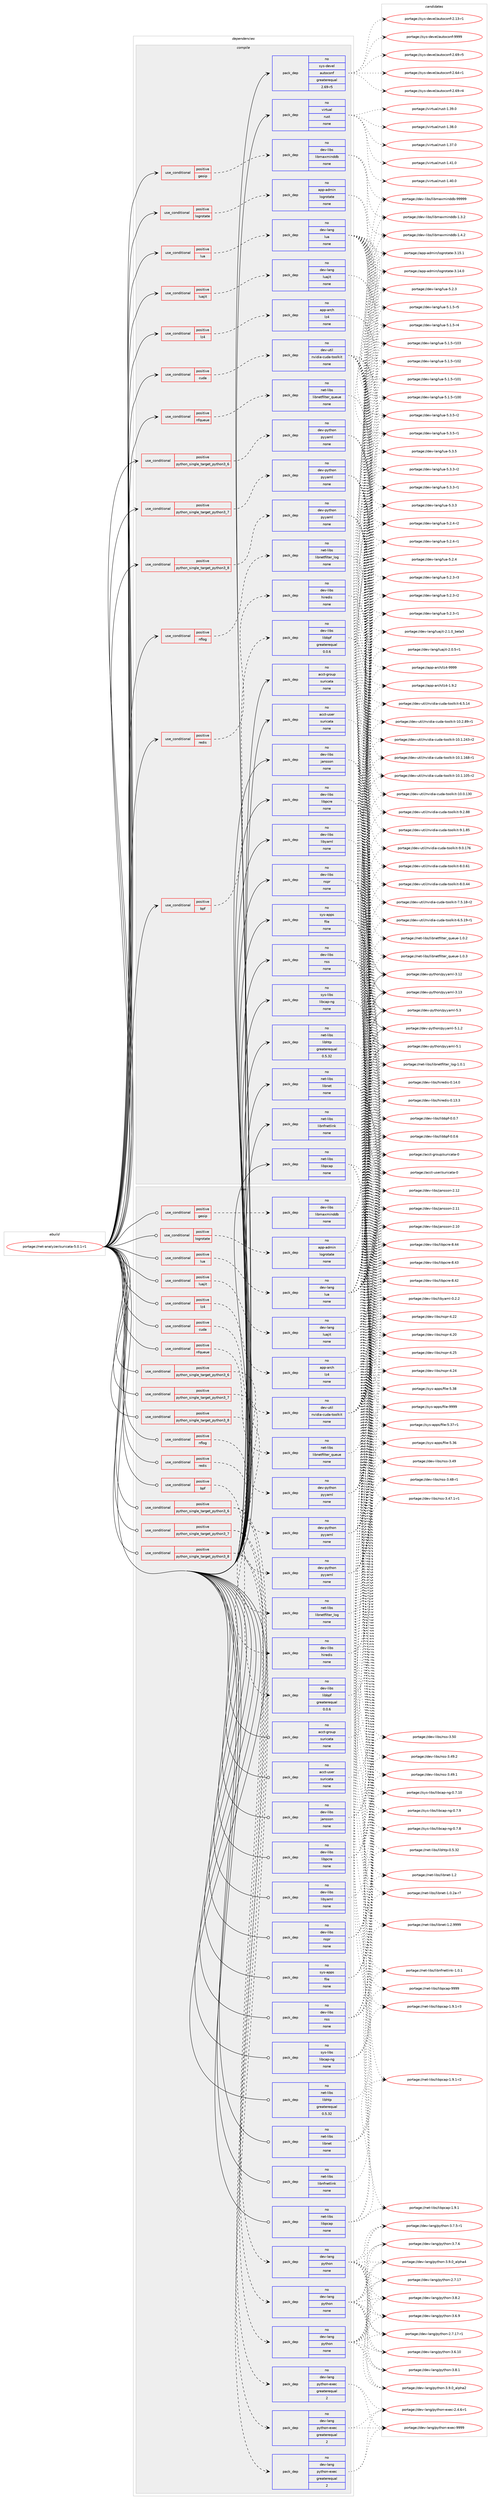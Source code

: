 digraph prolog {

# *************
# Graph options
# *************

newrank=true;
concentrate=true;
compound=true;
graph [rankdir=LR,fontname=Helvetica,fontsize=10,ranksep=1.5];#, ranksep=2.5, nodesep=0.2];
edge  [arrowhead=vee];
node  [fontname=Helvetica,fontsize=10];

# **********
# The ebuild
# **********

subgraph cluster_leftcol {
color=gray;
rank=same;
label=<<i>ebuild</i>>;
id [label="portage://net-analyzer/suricata-5.0.1-r1", color=red, width=4, href="../net-analyzer/suricata-5.0.1-r1.svg"];
}

# ****************
# The dependencies
# ****************

subgraph cluster_midcol {
color=gray;
label=<<i>dependencies</i>>;
subgraph cluster_compile {
fillcolor="#eeeeee";
style=filled;
label=<<i>compile</i>>;
subgraph cond19545 {
dependency89715 [label=<<TABLE BORDER="0" CELLBORDER="1" CELLSPACING="0" CELLPADDING="4"><TR><TD ROWSPAN="3" CELLPADDING="10">use_conditional</TD></TR><TR><TD>positive</TD></TR><TR><TD>bpf</TD></TR></TABLE>>, shape=none, color=red];
subgraph pack68487 {
dependency89716 [label=<<TABLE BORDER="0" CELLBORDER="1" CELLSPACING="0" CELLPADDING="4" WIDTH="220"><TR><TD ROWSPAN="6" CELLPADDING="30">pack_dep</TD></TR><TR><TD WIDTH="110">no</TD></TR><TR><TD>dev-libs</TD></TR><TR><TD>libbpf</TD></TR><TR><TD>greaterequal</TD></TR><TR><TD>0.0.6</TD></TR></TABLE>>, shape=none, color=blue];
}
dependency89715:e -> dependency89716:w [weight=20,style="dashed",arrowhead="vee"];
}
id:e -> dependency89715:w [weight=20,style="solid",arrowhead="vee"];
subgraph cond19546 {
dependency89717 [label=<<TABLE BORDER="0" CELLBORDER="1" CELLSPACING="0" CELLPADDING="4"><TR><TD ROWSPAN="3" CELLPADDING="10">use_conditional</TD></TR><TR><TD>positive</TD></TR><TR><TD>cuda</TD></TR></TABLE>>, shape=none, color=red];
subgraph pack68488 {
dependency89718 [label=<<TABLE BORDER="0" CELLBORDER="1" CELLSPACING="0" CELLPADDING="4" WIDTH="220"><TR><TD ROWSPAN="6" CELLPADDING="30">pack_dep</TD></TR><TR><TD WIDTH="110">no</TD></TR><TR><TD>dev-util</TD></TR><TR><TD>nvidia-cuda-toolkit</TD></TR><TR><TD>none</TD></TR><TR><TD></TD></TR></TABLE>>, shape=none, color=blue];
}
dependency89717:e -> dependency89718:w [weight=20,style="dashed",arrowhead="vee"];
}
id:e -> dependency89717:w [weight=20,style="solid",arrowhead="vee"];
subgraph cond19547 {
dependency89719 [label=<<TABLE BORDER="0" CELLBORDER="1" CELLSPACING="0" CELLPADDING="4"><TR><TD ROWSPAN="3" CELLPADDING="10">use_conditional</TD></TR><TR><TD>positive</TD></TR><TR><TD>geoip</TD></TR></TABLE>>, shape=none, color=red];
subgraph pack68489 {
dependency89720 [label=<<TABLE BORDER="0" CELLBORDER="1" CELLSPACING="0" CELLPADDING="4" WIDTH="220"><TR><TD ROWSPAN="6" CELLPADDING="30">pack_dep</TD></TR><TR><TD WIDTH="110">no</TD></TR><TR><TD>dev-libs</TD></TR><TR><TD>libmaxminddb</TD></TR><TR><TD>none</TD></TR><TR><TD></TD></TR></TABLE>>, shape=none, color=blue];
}
dependency89719:e -> dependency89720:w [weight=20,style="dashed",arrowhead="vee"];
}
id:e -> dependency89719:w [weight=20,style="solid",arrowhead="vee"];
subgraph cond19548 {
dependency89721 [label=<<TABLE BORDER="0" CELLBORDER="1" CELLSPACING="0" CELLPADDING="4"><TR><TD ROWSPAN="3" CELLPADDING="10">use_conditional</TD></TR><TR><TD>positive</TD></TR><TR><TD>logrotate</TD></TR></TABLE>>, shape=none, color=red];
subgraph pack68490 {
dependency89722 [label=<<TABLE BORDER="0" CELLBORDER="1" CELLSPACING="0" CELLPADDING="4" WIDTH="220"><TR><TD ROWSPAN="6" CELLPADDING="30">pack_dep</TD></TR><TR><TD WIDTH="110">no</TD></TR><TR><TD>app-admin</TD></TR><TR><TD>logrotate</TD></TR><TR><TD>none</TD></TR><TR><TD></TD></TR></TABLE>>, shape=none, color=blue];
}
dependency89721:e -> dependency89722:w [weight=20,style="dashed",arrowhead="vee"];
}
id:e -> dependency89721:w [weight=20,style="solid",arrowhead="vee"];
subgraph cond19549 {
dependency89723 [label=<<TABLE BORDER="0" CELLBORDER="1" CELLSPACING="0" CELLPADDING="4"><TR><TD ROWSPAN="3" CELLPADDING="10">use_conditional</TD></TR><TR><TD>positive</TD></TR><TR><TD>lua</TD></TR></TABLE>>, shape=none, color=red];
subgraph pack68491 {
dependency89724 [label=<<TABLE BORDER="0" CELLBORDER="1" CELLSPACING="0" CELLPADDING="4" WIDTH="220"><TR><TD ROWSPAN="6" CELLPADDING="30">pack_dep</TD></TR><TR><TD WIDTH="110">no</TD></TR><TR><TD>dev-lang</TD></TR><TR><TD>lua</TD></TR><TR><TD>none</TD></TR><TR><TD></TD></TR></TABLE>>, shape=none, color=blue];
}
dependency89723:e -> dependency89724:w [weight=20,style="dashed",arrowhead="vee"];
}
id:e -> dependency89723:w [weight=20,style="solid",arrowhead="vee"];
subgraph cond19550 {
dependency89725 [label=<<TABLE BORDER="0" CELLBORDER="1" CELLSPACING="0" CELLPADDING="4"><TR><TD ROWSPAN="3" CELLPADDING="10">use_conditional</TD></TR><TR><TD>positive</TD></TR><TR><TD>luajit</TD></TR></TABLE>>, shape=none, color=red];
subgraph pack68492 {
dependency89726 [label=<<TABLE BORDER="0" CELLBORDER="1" CELLSPACING="0" CELLPADDING="4" WIDTH="220"><TR><TD ROWSPAN="6" CELLPADDING="30">pack_dep</TD></TR><TR><TD WIDTH="110">no</TD></TR><TR><TD>dev-lang</TD></TR><TR><TD>luajit</TD></TR><TR><TD>none</TD></TR><TR><TD></TD></TR></TABLE>>, shape=none, color=blue];
}
dependency89725:e -> dependency89726:w [weight=20,style="dashed",arrowhead="vee"];
}
id:e -> dependency89725:w [weight=20,style="solid",arrowhead="vee"];
subgraph cond19551 {
dependency89727 [label=<<TABLE BORDER="0" CELLBORDER="1" CELLSPACING="0" CELLPADDING="4"><TR><TD ROWSPAN="3" CELLPADDING="10">use_conditional</TD></TR><TR><TD>positive</TD></TR><TR><TD>lz4</TD></TR></TABLE>>, shape=none, color=red];
subgraph pack68493 {
dependency89728 [label=<<TABLE BORDER="0" CELLBORDER="1" CELLSPACING="0" CELLPADDING="4" WIDTH="220"><TR><TD ROWSPAN="6" CELLPADDING="30">pack_dep</TD></TR><TR><TD WIDTH="110">no</TD></TR><TR><TD>app-arch</TD></TR><TR><TD>lz4</TD></TR><TR><TD>none</TD></TR><TR><TD></TD></TR></TABLE>>, shape=none, color=blue];
}
dependency89727:e -> dependency89728:w [weight=20,style="dashed",arrowhead="vee"];
}
id:e -> dependency89727:w [weight=20,style="solid",arrowhead="vee"];
subgraph cond19552 {
dependency89729 [label=<<TABLE BORDER="0" CELLBORDER="1" CELLSPACING="0" CELLPADDING="4"><TR><TD ROWSPAN="3" CELLPADDING="10">use_conditional</TD></TR><TR><TD>positive</TD></TR><TR><TD>nflog</TD></TR></TABLE>>, shape=none, color=red];
subgraph pack68494 {
dependency89730 [label=<<TABLE BORDER="0" CELLBORDER="1" CELLSPACING="0" CELLPADDING="4" WIDTH="220"><TR><TD ROWSPAN="6" CELLPADDING="30">pack_dep</TD></TR><TR><TD WIDTH="110">no</TD></TR><TR><TD>net-libs</TD></TR><TR><TD>libnetfilter_log</TD></TR><TR><TD>none</TD></TR><TR><TD></TD></TR></TABLE>>, shape=none, color=blue];
}
dependency89729:e -> dependency89730:w [weight=20,style="dashed",arrowhead="vee"];
}
id:e -> dependency89729:w [weight=20,style="solid",arrowhead="vee"];
subgraph cond19553 {
dependency89731 [label=<<TABLE BORDER="0" CELLBORDER="1" CELLSPACING="0" CELLPADDING="4"><TR><TD ROWSPAN="3" CELLPADDING="10">use_conditional</TD></TR><TR><TD>positive</TD></TR><TR><TD>nfqueue</TD></TR></TABLE>>, shape=none, color=red];
subgraph pack68495 {
dependency89732 [label=<<TABLE BORDER="0" CELLBORDER="1" CELLSPACING="0" CELLPADDING="4" WIDTH="220"><TR><TD ROWSPAN="6" CELLPADDING="30">pack_dep</TD></TR><TR><TD WIDTH="110">no</TD></TR><TR><TD>net-libs</TD></TR><TR><TD>libnetfilter_queue</TD></TR><TR><TD>none</TD></TR><TR><TD></TD></TR></TABLE>>, shape=none, color=blue];
}
dependency89731:e -> dependency89732:w [weight=20,style="dashed",arrowhead="vee"];
}
id:e -> dependency89731:w [weight=20,style="solid",arrowhead="vee"];
subgraph cond19554 {
dependency89733 [label=<<TABLE BORDER="0" CELLBORDER="1" CELLSPACING="0" CELLPADDING="4"><TR><TD ROWSPAN="3" CELLPADDING="10">use_conditional</TD></TR><TR><TD>positive</TD></TR><TR><TD>python_single_target_python3_6</TD></TR></TABLE>>, shape=none, color=red];
subgraph pack68496 {
dependency89734 [label=<<TABLE BORDER="0" CELLBORDER="1" CELLSPACING="0" CELLPADDING="4" WIDTH="220"><TR><TD ROWSPAN="6" CELLPADDING="30">pack_dep</TD></TR><TR><TD WIDTH="110">no</TD></TR><TR><TD>dev-python</TD></TR><TR><TD>pyyaml</TD></TR><TR><TD>none</TD></TR><TR><TD></TD></TR></TABLE>>, shape=none, color=blue];
}
dependency89733:e -> dependency89734:w [weight=20,style="dashed",arrowhead="vee"];
}
id:e -> dependency89733:w [weight=20,style="solid",arrowhead="vee"];
subgraph cond19555 {
dependency89735 [label=<<TABLE BORDER="0" CELLBORDER="1" CELLSPACING="0" CELLPADDING="4"><TR><TD ROWSPAN="3" CELLPADDING="10">use_conditional</TD></TR><TR><TD>positive</TD></TR><TR><TD>python_single_target_python3_7</TD></TR></TABLE>>, shape=none, color=red];
subgraph pack68497 {
dependency89736 [label=<<TABLE BORDER="0" CELLBORDER="1" CELLSPACING="0" CELLPADDING="4" WIDTH="220"><TR><TD ROWSPAN="6" CELLPADDING="30">pack_dep</TD></TR><TR><TD WIDTH="110">no</TD></TR><TR><TD>dev-python</TD></TR><TR><TD>pyyaml</TD></TR><TR><TD>none</TD></TR><TR><TD></TD></TR></TABLE>>, shape=none, color=blue];
}
dependency89735:e -> dependency89736:w [weight=20,style="dashed",arrowhead="vee"];
}
id:e -> dependency89735:w [weight=20,style="solid",arrowhead="vee"];
subgraph cond19556 {
dependency89737 [label=<<TABLE BORDER="0" CELLBORDER="1" CELLSPACING="0" CELLPADDING="4"><TR><TD ROWSPAN="3" CELLPADDING="10">use_conditional</TD></TR><TR><TD>positive</TD></TR><TR><TD>python_single_target_python3_8</TD></TR></TABLE>>, shape=none, color=red];
subgraph pack68498 {
dependency89738 [label=<<TABLE BORDER="0" CELLBORDER="1" CELLSPACING="0" CELLPADDING="4" WIDTH="220"><TR><TD ROWSPAN="6" CELLPADDING="30">pack_dep</TD></TR><TR><TD WIDTH="110">no</TD></TR><TR><TD>dev-python</TD></TR><TR><TD>pyyaml</TD></TR><TR><TD>none</TD></TR><TR><TD></TD></TR></TABLE>>, shape=none, color=blue];
}
dependency89737:e -> dependency89738:w [weight=20,style="dashed",arrowhead="vee"];
}
id:e -> dependency89737:w [weight=20,style="solid",arrowhead="vee"];
subgraph cond19557 {
dependency89739 [label=<<TABLE BORDER="0" CELLBORDER="1" CELLSPACING="0" CELLPADDING="4"><TR><TD ROWSPAN="3" CELLPADDING="10">use_conditional</TD></TR><TR><TD>positive</TD></TR><TR><TD>redis</TD></TR></TABLE>>, shape=none, color=red];
subgraph pack68499 {
dependency89740 [label=<<TABLE BORDER="0" CELLBORDER="1" CELLSPACING="0" CELLPADDING="4" WIDTH="220"><TR><TD ROWSPAN="6" CELLPADDING="30">pack_dep</TD></TR><TR><TD WIDTH="110">no</TD></TR><TR><TD>dev-libs</TD></TR><TR><TD>hiredis</TD></TR><TR><TD>none</TD></TR><TR><TD></TD></TR></TABLE>>, shape=none, color=blue];
}
dependency89739:e -> dependency89740:w [weight=20,style="dashed",arrowhead="vee"];
}
id:e -> dependency89739:w [weight=20,style="solid",arrowhead="vee"];
subgraph pack68500 {
dependency89741 [label=<<TABLE BORDER="0" CELLBORDER="1" CELLSPACING="0" CELLPADDING="4" WIDTH="220"><TR><TD ROWSPAN="6" CELLPADDING="30">pack_dep</TD></TR><TR><TD WIDTH="110">no</TD></TR><TR><TD>acct-group</TD></TR><TR><TD>suricata</TD></TR><TR><TD>none</TD></TR><TR><TD></TD></TR></TABLE>>, shape=none, color=blue];
}
id:e -> dependency89741:w [weight=20,style="solid",arrowhead="vee"];
subgraph pack68501 {
dependency89742 [label=<<TABLE BORDER="0" CELLBORDER="1" CELLSPACING="0" CELLPADDING="4" WIDTH="220"><TR><TD ROWSPAN="6" CELLPADDING="30">pack_dep</TD></TR><TR><TD WIDTH="110">no</TD></TR><TR><TD>acct-user</TD></TR><TR><TD>suricata</TD></TR><TR><TD>none</TD></TR><TR><TD></TD></TR></TABLE>>, shape=none, color=blue];
}
id:e -> dependency89742:w [weight=20,style="solid",arrowhead="vee"];
subgraph pack68502 {
dependency89743 [label=<<TABLE BORDER="0" CELLBORDER="1" CELLSPACING="0" CELLPADDING="4" WIDTH="220"><TR><TD ROWSPAN="6" CELLPADDING="30">pack_dep</TD></TR><TR><TD WIDTH="110">no</TD></TR><TR><TD>dev-libs</TD></TR><TR><TD>jansson</TD></TR><TR><TD>none</TD></TR><TR><TD></TD></TR></TABLE>>, shape=none, color=blue];
}
id:e -> dependency89743:w [weight=20,style="solid",arrowhead="vee"];
subgraph pack68503 {
dependency89744 [label=<<TABLE BORDER="0" CELLBORDER="1" CELLSPACING="0" CELLPADDING="4" WIDTH="220"><TR><TD ROWSPAN="6" CELLPADDING="30">pack_dep</TD></TR><TR><TD WIDTH="110">no</TD></TR><TR><TD>dev-libs</TD></TR><TR><TD>libpcre</TD></TR><TR><TD>none</TD></TR><TR><TD></TD></TR></TABLE>>, shape=none, color=blue];
}
id:e -> dependency89744:w [weight=20,style="solid",arrowhead="vee"];
subgraph pack68504 {
dependency89745 [label=<<TABLE BORDER="0" CELLBORDER="1" CELLSPACING="0" CELLPADDING="4" WIDTH="220"><TR><TD ROWSPAN="6" CELLPADDING="30">pack_dep</TD></TR><TR><TD WIDTH="110">no</TD></TR><TR><TD>dev-libs</TD></TR><TR><TD>libyaml</TD></TR><TR><TD>none</TD></TR><TR><TD></TD></TR></TABLE>>, shape=none, color=blue];
}
id:e -> dependency89745:w [weight=20,style="solid",arrowhead="vee"];
subgraph pack68505 {
dependency89746 [label=<<TABLE BORDER="0" CELLBORDER="1" CELLSPACING="0" CELLPADDING="4" WIDTH="220"><TR><TD ROWSPAN="6" CELLPADDING="30">pack_dep</TD></TR><TR><TD WIDTH="110">no</TD></TR><TR><TD>dev-libs</TD></TR><TR><TD>nspr</TD></TR><TR><TD>none</TD></TR><TR><TD></TD></TR></TABLE>>, shape=none, color=blue];
}
id:e -> dependency89746:w [weight=20,style="solid",arrowhead="vee"];
subgraph pack68506 {
dependency89747 [label=<<TABLE BORDER="0" CELLBORDER="1" CELLSPACING="0" CELLPADDING="4" WIDTH="220"><TR><TD ROWSPAN="6" CELLPADDING="30">pack_dep</TD></TR><TR><TD WIDTH="110">no</TD></TR><TR><TD>dev-libs</TD></TR><TR><TD>nss</TD></TR><TR><TD>none</TD></TR><TR><TD></TD></TR></TABLE>>, shape=none, color=blue];
}
id:e -> dependency89747:w [weight=20,style="solid",arrowhead="vee"];
subgraph pack68507 {
dependency89748 [label=<<TABLE BORDER="0" CELLBORDER="1" CELLSPACING="0" CELLPADDING="4" WIDTH="220"><TR><TD ROWSPAN="6" CELLPADDING="30">pack_dep</TD></TR><TR><TD WIDTH="110">no</TD></TR><TR><TD>net-libs</TD></TR><TR><TD>libhtp</TD></TR><TR><TD>greaterequal</TD></TR><TR><TD>0.5.32</TD></TR></TABLE>>, shape=none, color=blue];
}
id:e -> dependency89748:w [weight=20,style="solid",arrowhead="vee"];
subgraph pack68508 {
dependency89749 [label=<<TABLE BORDER="0" CELLBORDER="1" CELLSPACING="0" CELLPADDING="4" WIDTH="220"><TR><TD ROWSPAN="6" CELLPADDING="30">pack_dep</TD></TR><TR><TD WIDTH="110">no</TD></TR><TR><TD>net-libs</TD></TR><TR><TD>libnet</TD></TR><TR><TD>none</TD></TR><TR><TD></TD></TR></TABLE>>, shape=none, color=blue];
}
id:e -> dependency89749:w [weight=20,style="solid",arrowhead="vee"];
subgraph pack68509 {
dependency89750 [label=<<TABLE BORDER="0" CELLBORDER="1" CELLSPACING="0" CELLPADDING="4" WIDTH="220"><TR><TD ROWSPAN="6" CELLPADDING="30">pack_dep</TD></TR><TR><TD WIDTH="110">no</TD></TR><TR><TD>net-libs</TD></TR><TR><TD>libnfnetlink</TD></TR><TR><TD>none</TD></TR><TR><TD></TD></TR></TABLE>>, shape=none, color=blue];
}
id:e -> dependency89750:w [weight=20,style="solid",arrowhead="vee"];
subgraph pack68510 {
dependency89751 [label=<<TABLE BORDER="0" CELLBORDER="1" CELLSPACING="0" CELLPADDING="4" WIDTH="220"><TR><TD ROWSPAN="6" CELLPADDING="30">pack_dep</TD></TR><TR><TD WIDTH="110">no</TD></TR><TR><TD>net-libs</TD></TR><TR><TD>libpcap</TD></TR><TR><TD>none</TD></TR><TR><TD></TD></TR></TABLE>>, shape=none, color=blue];
}
id:e -> dependency89751:w [weight=20,style="solid",arrowhead="vee"];
subgraph pack68511 {
dependency89752 [label=<<TABLE BORDER="0" CELLBORDER="1" CELLSPACING="0" CELLPADDING="4" WIDTH="220"><TR><TD ROWSPAN="6" CELLPADDING="30">pack_dep</TD></TR><TR><TD WIDTH="110">no</TD></TR><TR><TD>sys-apps</TD></TR><TR><TD>file</TD></TR><TR><TD>none</TD></TR><TR><TD></TD></TR></TABLE>>, shape=none, color=blue];
}
id:e -> dependency89752:w [weight=20,style="solid",arrowhead="vee"];
subgraph pack68512 {
dependency89753 [label=<<TABLE BORDER="0" CELLBORDER="1" CELLSPACING="0" CELLPADDING="4" WIDTH="220"><TR><TD ROWSPAN="6" CELLPADDING="30">pack_dep</TD></TR><TR><TD WIDTH="110">no</TD></TR><TR><TD>sys-devel</TD></TR><TR><TD>autoconf</TD></TR><TR><TD>greaterequal</TD></TR><TR><TD>2.69-r5</TD></TR></TABLE>>, shape=none, color=blue];
}
id:e -> dependency89753:w [weight=20,style="solid",arrowhead="vee"];
subgraph pack68513 {
dependency89754 [label=<<TABLE BORDER="0" CELLBORDER="1" CELLSPACING="0" CELLPADDING="4" WIDTH="220"><TR><TD ROWSPAN="6" CELLPADDING="30">pack_dep</TD></TR><TR><TD WIDTH="110">no</TD></TR><TR><TD>sys-libs</TD></TR><TR><TD>libcap-ng</TD></TR><TR><TD>none</TD></TR><TR><TD></TD></TR></TABLE>>, shape=none, color=blue];
}
id:e -> dependency89754:w [weight=20,style="solid",arrowhead="vee"];
subgraph pack68514 {
dependency89755 [label=<<TABLE BORDER="0" CELLBORDER="1" CELLSPACING="0" CELLPADDING="4" WIDTH="220"><TR><TD ROWSPAN="6" CELLPADDING="30">pack_dep</TD></TR><TR><TD WIDTH="110">no</TD></TR><TR><TD>virtual</TD></TR><TR><TD>rust</TD></TR><TR><TD>none</TD></TR><TR><TD></TD></TR></TABLE>>, shape=none, color=blue];
}
id:e -> dependency89755:w [weight=20,style="solid",arrowhead="vee"];
}
subgraph cluster_compileandrun {
fillcolor="#eeeeee";
style=filled;
label=<<i>compile and run</i>>;
}
subgraph cluster_run {
fillcolor="#eeeeee";
style=filled;
label=<<i>run</i>>;
subgraph cond19558 {
dependency89756 [label=<<TABLE BORDER="0" CELLBORDER="1" CELLSPACING="0" CELLPADDING="4"><TR><TD ROWSPAN="3" CELLPADDING="10">use_conditional</TD></TR><TR><TD>positive</TD></TR><TR><TD>bpf</TD></TR></TABLE>>, shape=none, color=red];
subgraph pack68515 {
dependency89757 [label=<<TABLE BORDER="0" CELLBORDER="1" CELLSPACING="0" CELLPADDING="4" WIDTH="220"><TR><TD ROWSPAN="6" CELLPADDING="30">pack_dep</TD></TR><TR><TD WIDTH="110">no</TD></TR><TR><TD>dev-libs</TD></TR><TR><TD>libbpf</TD></TR><TR><TD>greaterequal</TD></TR><TR><TD>0.0.6</TD></TR></TABLE>>, shape=none, color=blue];
}
dependency89756:e -> dependency89757:w [weight=20,style="dashed",arrowhead="vee"];
}
id:e -> dependency89756:w [weight=20,style="solid",arrowhead="odot"];
subgraph cond19559 {
dependency89758 [label=<<TABLE BORDER="0" CELLBORDER="1" CELLSPACING="0" CELLPADDING="4"><TR><TD ROWSPAN="3" CELLPADDING="10">use_conditional</TD></TR><TR><TD>positive</TD></TR><TR><TD>cuda</TD></TR></TABLE>>, shape=none, color=red];
subgraph pack68516 {
dependency89759 [label=<<TABLE BORDER="0" CELLBORDER="1" CELLSPACING="0" CELLPADDING="4" WIDTH="220"><TR><TD ROWSPAN="6" CELLPADDING="30">pack_dep</TD></TR><TR><TD WIDTH="110">no</TD></TR><TR><TD>dev-util</TD></TR><TR><TD>nvidia-cuda-toolkit</TD></TR><TR><TD>none</TD></TR><TR><TD></TD></TR></TABLE>>, shape=none, color=blue];
}
dependency89758:e -> dependency89759:w [weight=20,style="dashed",arrowhead="vee"];
}
id:e -> dependency89758:w [weight=20,style="solid",arrowhead="odot"];
subgraph cond19560 {
dependency89760 [label=<<TABLE BORDER="0" CELLBORDER="1" CELLSPACING="0" CELLPADDING="4"><TR><TD ROWSPAN="3" CELLPADDING="10">use_conditional</TD></TR><TR><TD>positive</TD></TR><TR><TD>geoip</TD></TR></TABLE>>, shape=none, color=red];
subgraph pack68517 {
dependency89761 [label=<<TABLE BORDER="0" CELLBORDER="1" CELLSPACING="0" CELLPADDING="4" WIDTH="220"><TR><TD ROWSPAN="6" CELLPADDING="30">pack_dep</TD></TR><TR><TD WIDTH="110">no</TD></TR><TR><TD>dev-libs</TD></TR><TR><TD>libmaxminddb</TD></TR><TR><TD>none</TD></TR><TR><TD></TD></TR></TABLE>>, shape=none, color=blue];
}
dependency89760:e -> dependency89761:w [weight=20,style="dashed",arrowhead="vee"];
}
id:e -> dependency89760:w [weight=20,style="solid",arrowhead="odot"];
subgraph cond19561 {
dependency89762 [label=<<TABLE BORDER="0" CELLBORDER="1" CELLSPACING="0" CELLPADDING="4"><TR><TD ROWSPAN="3" CELLPADDING="10">use_conditional</TD></TR><TR><TD>positive</TD></TR><TR><TD>logrotate</TD></TR></TABLE>>, shape=none, color=red];
subgraph pack68518 {
dependency89763 [label=<<TABLE BORDER="0" CELLBORDER="1" CELLSPACING="0" CELLPADDING="4" WIDTH="220"><TR><TD ROWSPAN="6" CELLPADDING="30">pack_dep</TD></TR><TR><TD WIDTH="110">no</TD></TR><TR><TD>app-admin</TD></TR><TR><TD>logrotate</TD></TR><TR><TD>none</TD></TR><TR><TD></TD></TR></TABLE>>, shape=none, color=blue];
}
dependency89762:e -> dependency89763:w [weight=20,style="dashed",arrowhead="vee"];
}
id:e -> dependency89762:w [weight=20,style="solid",arrowhead="odot"];
subgraph cond19562 {
dependency89764 [label=<<TABLE BORDER="0" CELLBORDER="1" CELLSPACING="0" CELLPADDING="4"><TR><TD ROWSPAN="3" CELLPADDING="10">use_conditional</TD></TR><TR><TD>positive</TD></TR><TR><TD>lua</TD></TR></TABLE>>, shape=none, color=red];
subgraph pack68519 {
dependency89765 [label=<<TABLE BORDER="0" CELLBORDER="1" CELLSPACING="0" CELLPADDING="4" WIDTH="220"><TR><TD ROWSPAN="6" CELLPADDING="30">pack_dep</TD></TR><TR><TD WIDTH="110">no</TD></TR><TR><TD>dev-lang</TD></TR><TR><TD>lua</TD></TR><TR><TD>none</TD></TR><TR><TD></TD></TR></TABLE>>, shape=none, color=blue];
}
dependency89764:e -> dependency89765:w [weight=20,style="dashed",arrowhead="vee"];
}
id:e -> dependency89764:w [weight=20,style="solid",arrowhead="odot"];
subgraph cond19563 {
dependency89766 [label=<<TABLE BORDER="0" CELLBORDER="1" CELLSPACING="0" CELLPADDING="4"><TR><TD ROWSPAN="3" CELLPADDING="10">use_conditional</TD></TR><TR><TD>positive</TD></TR><TR><TD>luajit</TD></TR></TABLE>>, shape=none, color=red];
subgraph pack68520 {
dependency89767 [label=<<TABLE BORDER="0" CELLBORDER="1" CELLSPACING="0" CELLPADDING="4" WIDTH="220"><TR><TD ROWSPAN="6" CELLPADDING="30">pack_dep</TD></TR><TR><TD WIDTH="110">no</TD></TR><TR><TD>dev-lang</TD></TR><TR><TD>luajit</TD></TR><TR><TD>none</TD></TR><TR><TD></TD></TR></TABLE>>, shape=none, color=blue];
}
dependency89766:e -> dependency89767:w [weight=20,style="dashed",arrowhead="vee"];
}
id:e -> dependency89766:w [weight=20,style="solid",arrowhead="odot"];
subgraph cond19564 {
dependency89768 [label=<<TABLE BORDER="0" CELLBORDER="1" CELLSPACING="0" CELLPADDING="4"><TR><TD ROWSPAN="3" CELLPADDING="10">use_conditional</TD></TR><TR><TD>positive</TD></TR><TR><TD>lz4</TD></TR></TABLE>>, shape=none, color=red];
subgraph pack68521 {
dependency89769 [label=<<TABLE BORDER="0" CELLBORDER="1" CELLSPACING="0" CELLPADDING="4" WIDTH="220"><TR><TD ROWSPAN="6" CELLPADDING="30">pack_dep</TD></TR><TR><TD WIDTH="110">no</TD></TR><TR><TD>app-arch</TD></TR><TR><TD>lz4</TD></TR><TR><TD>none</TD></TR><TR><TD></TD></TR></TABLE>>, shape=none, color=blue];
}
dependency89768:e -> dependency89769:w [weight=20,style="dashed",arrowhead="vee"];
}
id:e -> dependency89768:w [weight=20,style="solid",arrowhead="odot"];
subgraph cond19565 {
dependency89770 [label=<<TABLE BORDER="0" CELLBORDER="1" CELLSPACING="0" CELLPADDING="4"><TR><TD ROWSPAN="3" CELLPADDING="10">use_conditional</TD></TR><TR><TD>positive</TD></TR><TR><TD>nflog</TD></TR></TABLE>>, shape=none, color=red];
subgraph pack68522 {
dependency89771 [label=<<TABLE BORDER="0" CELLBORDER="1" CELLSPACING="0" CELLPADDING="4" WIDTH="220"><TR><TD ROWSPAN="6" CELLPADDING="30">pack_dep</TD></TR><TR><TD WIDTH="110">no</TD></TR><TR><TD>net-libs</TD></TR><TR><TD>libnetfilter_log</TD></TR><TR><TD>none</TD></TR><TR><TD></TD></TR></TABLE>>, shape=none, color=blue];
}
dependency89770:e -> dependency89771:w [weight=20,style="dashed",arrowhead="vee"];
}
id:e -> dependency89770:w [weight=20,style="solid",arrowhead="odot"];
subgraph cond19566 {
dependency89772 [label=<<TABLE BORDER="0" CELLBORDER="1" CELLSPACING="0" CELLPADDING="4"><TR><TD ROWSPAN="3" CELLPADDING="10">use_conditional</TD></TR><TR><TD>positive</TD></TR><TR><TD>nfqueue</TD></TR></TABLE>>, shape=none, color=red];
subgraph pack68523 {
dependency89773 [label=<<TABLE BORDER="0" CELLBORDER="1" CELLSPACING="0" CELLPADDING="4" WIDTH="220"><TR><TD ROWSPAN="6" CELLPADDING="30">pack_dep</TD></TR><TR><TD WIDTH="110">no</TD></TR><TR><TD>net-libs</TD></TR><TR><TD>libnetfilter_queue</TD></TR><TR><TD>none</TD></TR><TR><TD></TD></TR></TABLE>>, shape=none, color=blue];
}
dependency89772:e -> dependency89773:w [weight=20,style="dashed",arrowhead="vee"];
}
id:e -> dependency89772:w [weight=20,style="solid",arrowhead="odot"];
subgraph cond19567 {
dependency89774 [label=<<TABLE BORDER="0" CELLBORDER="1" CELLSPACING="0" CELLPADDING="4"><TR><TD ROWSPAN="3" CELLPADDING="10">use_conditional</TD></TR><TR><TD>positive</TD></TR><TR><TD>python_single_target_python3_6</TD></TR></TABLE>>, shape=none, color=red];
subgraph pack68524 {
dependency89775 [label=<<TABLE BORDER="0" CELLBORDER="1" CELLSPACING="0" CELLPADDING="4" WIDTH="220"><TR><TD ROWSPAN="6" CELLPADDING="30">pack_dep</TD></TR><TR><TD WIDTH="110">no</TD></TR><TR><TD>dev-lang</TD></TR><TR><TD>python</TD></TR><TR><TD>none</TD></TR><TR><TD></TD></TR></TABLE>>, shape=none, color=blue];
}
dependency89774:e -> dependency89775:w [weight=20,style="dashed",arrowhead="vee"];
subgraph pack68525 {
dependency89776 [label=<<TABLE BORDER="0" CELLBORDER="1" CELLSPACING="0" CELLPADDING="4" WIDTH="220"><TR><TD ROWSPAN="6" CELLPADDING="30">pack_dep</TD></TR><TR><TD WIDTH="110">no</TD></TR><TR><TD>dev-lang</TD></TR><TR><TD>python-exec</TD></TR><TR><TD>greaterequal</TD></TR><TR><TD>2</TD></TR></TABLE>>, shape=none, color=blue];
}
dependency89774:e -> dependency89776:w [weight=20,style="dashed",arrowhead="vee"];
}
id:e -> dependency89774:w [weight=20,style="solid",arrowhead="odot"];
subgraph cond19568 {
dependency89777 [label=<<TABLE BORDER="0" CELLBORDER="1" CELLSPACING="0" CELLPADDING="4"><TR><TD ROWSPAN="3" CELLPADDING="10">use_conditional</TD></TR><TR><TD>positive</TD></TR><TR><TD>python_single_target_python3_6</TD></TR></TABLE>>, shape=none, color=red];
subgraph pack68526 {
dependency89778 [label=<<TABLE BORDER="0" CELLBORDER="1" CELLSPACING="0" CELLPADDING="4" WIDTH="220"><TR><TD ROWSPAN="6" CELLPADDING="30">pack_dep</TD></TR><TR><TD WIDTH="110">no</TD></TR><TR><TD>dev-python</TD></TR><TR><TD>pyyaml</TD></TR><TR><TD>none</TD></TR><TR><TD></TD></TR></TABLE>>, shape=none, color=blue];
}
dependency89777:e -> dependency89778:w [weight=20,style="dashed",arrowhead="vee"];
}
id:e -> dependency89777:w [weight=20,style="solid",arrowhead="odot"];
subgraph cond19569 {
dependency89779 [label=<<TABLE BORDER="0" CELLBORDER="1" CELLSPACING="0" CELLPADDING="4"><TR><TD ROWSPAN="3" CELLPADDING="10">use_conditional</TD></TR><TR><TD>positive</TD></TR><TR><TD>python_single_target_python3_7</TD></TR></TABLE>>, shape=none, color=red];
subgraph pack68527 {
dependency89780 [label=<<TABLE BORDER="0" CELLBORDER="1" CELLSPACING="0" CELLPADDING="4" WIDTH="220"><TR><TD ROWSPAN="6" CELLPADDING="30">pack_dep</TD></TR><TR><TD WIDTH="110">no</TD></TR><TR><TD>dev-lang</TD></TR><TR><TD>python</TD></TR><TR><TD>none</TD></TR><TR><TD></TD></TR></TABLE>>, shape=none, color=blue];
}
dependency89779:e -> dependency89780:w [weight=20,style="dashed",arrowhead="vee"];
subgraph pack68528 {
dependency89781 [label=<<TABLE BORDER="0" CELLBORDER="1" CELLSPACING="0" CELLPADDING="4" WIDTH="220"><TR><TD ROWSPAN="6" CELLPADDING="30">pack_dep</TD></TR><TR><TD WIDTH="110">no</TD></TR><TR><TD>dev-lang</TD></TR><TR><TD>python-exec</TD></TR><TR><TD>greaterequal</TD></TR><TR><TD>2</TD></TR></TABLE>>, shape=none, color=blue];
}
dependency89779:e -> dependency89781:w [weight=20,style="dashed",arrowhead="vee"];
}
id:e -> dependency89779:w [weight=20,style="solid",arrowhead="odot"];
subgraph cond19570 {
dependency89782 [label=<<TABLE BORDER="0" CELLBORDER="1" CELLSPACING="0" CELLPADDING="4"><TR><TD ROWSPAN="3" CELLPADDING="10">use_conditional</TD></TR><TR><TD>positive</TD></TR><TR><TD>python_single_target_python3_7</TD></TR></TABLE>>, shape=none, color=red];
subgraph pack68529 {
dependency89783 [label=<<TABLE BORDER="0" CELLBORDER="1" CELLSPACING="0" CELLPADDING="4" WIDTH="220"><TR><TD ROWSPAN="6" CELLPADDING="30">pack_dep</TD></TR><TR><TD WIDTH="110">no</TD></TR><TR><TD>dev-python</TD></TR><TR><TD>pyyaml</TD></TR><TR><TD>none</TD></TR><TR><TD></TD></TR></TABLE>>, shape=none, color=blue];
}
dependency89782:e -> dependency89783:w [weight=20,style="dashed",arrowhead="vee"];
}
id:e -> dependency89782:w [weight=20,style="solid",arrowhead="odot"];
subgraph cond19571 {
dependency89784 [label=<<TABLE BORDER="0" CELLBORDER="1" CELLSPACING="0" CELLPADDING="4"><TR><TD ROWSPAN="3" CELLPADDING="10">use_conditional</TD></TR><TR><TD>positive</TD></TR><TR><TD>python_single_target_python3_8</TD></TR></TABLE>>, shape=none, color=red];
subgraph pack68530 {
dependency89785 [label=<<TABLE BORDER="0" CELLBORDER="1" CELLSPACING="0" CELLPADDING="4" WIDTH="220"><TR><TD ROWSPAN="6" CELLPADDING="30">pack_dep</TD></TR><TR><TD WIDTH="110">no</TD></TR><TR><TD>dev-lang</TD></TR><TR><TD>python</TD></TR><TR><TD>none</TD></TR><TR><TD></TD></TR></TABLE>>, shape=none, color=blue];
}
dependency89784:e -> dependency89785:w [weight=20,style="dashed",arrowhead="vee"];
subgraph pack68531 {
dependency89786 [label=<<TABLE BORDER="0" CELLBORDER="1" CELLSPACING="0" CELLPADDING="4" WIDTH="220"><TR><TD ROWSPAN="6" CELLPADDING="30">pack_dep</TD></TR><TR><TD WIDTH="110">no</TD></TR><TR><TD>dev-lang</TD></TR><TR><TD>python-exec</TD></TR><TR><TD>greaterequal</TD></TR><TR><TD>2</TD></TR></TABLE>>, shape=none, color=blue];
}
dependency89784:e -> dependency89786:w [weight=20,style="dashed",arrowhead="vee"];
}
id:e -> dependency89784:w [weight=20,style="solid",arrowhead="odot"];
subgraph cond19572 {
dependency89787 [label=<<TABLE BORDER="0" CELLBORDER="1" CELLSPACING="0" CELLPADDING="4"><TR><TD ROWSPAN="3" CELLPADDING="10">use_conditional</TD></TR><TR><TD>positive</TD></TR><TR><TD>python_single_target_python3_8</TD></TR></TABLE>>, shape=none, color=red];
subgraph pack68532 {
dependency89788 [label=<<TABLE BORDER="0" CELLBORDER="1" CELLSPACING="0" CELLPADDING="4" WIDTH="220"><TR><TD ROWSPAN="6" CELLPADDING="30">pack_dep</TD></TR><TR><TD WIDTH="110">no</TD></TR><TR><TD>dev-python</TD></TR><TR><TD>pyyaml</TD></TR><TR><TD>none</TD></TR><TR><TD></TD></TR></TABLE>>, shape=none, color=blue];
}
dependency89787:e -> dependency89788:w [weight=20,style="dashed",arrowhead="vee"];
}
id:e -> dependency89787:w [weight=20,style="solid",arrowhead="odot"];
subgraph cond19573 {
dependency89789 [label=<<TABLE BORDER="0" CELLBORDER="1" CELLSPACING="0" CELLPADDING="4"><TR><TD ROWSPAN="3" CELLPADDING="10">use_conditional</TD></TR><TR><TD>positive</TD></TR><TR><TD>redis</TD></TR></TABLE>>, shape=none, color=red];
subgraph pack68533 {
dependency89790 [label=<<TABLE BORDER="0" CELLBORDER="1" CELLSPACING="0" CELLPADDING="4" WIDTH="220"><TR><TD ROWSPAN="6" CELLPADDING="30">pack_dep</TD></TR><TR><TD WIDTH="110">no</TD></TR><TR><TD>dev-libs</TD></TR><TR><TD>hiredis</TD></TR><TR><TD>none</TD></TR><TR><TD></TD></TR></TABLE>>, shape=none, color=blue];
}
dependency89789:e -> dependency89790:w [weight=20,style="dashed",arrowhead="vee"];
}
id:e -> dependency89789:w [weight=20,style="solid",arrowhead="odot"];
subgraph pack68534 {
dependency89791 [label=<<TABLE BORDER="0" CELLBORDER="1" CELLSPACING="0" CELLPADDING="4" WIDTH="220"><TR><TD ROWSPAN="6" CELLPADDING="30">pack_dep</TD></TR><TR><TD WIDTH="110">no</TD></TR><TR><TD>acct-group</TD></TR><TR><TD>suricata</TD></TR><TR><TD>none</TD></TR><TR><TD></TD></TR></TABLE>>, shape=none, color=blue];
}
id:e -> dependency89791:w [weight=20,style="solid",arrowhead="odot"];
subgraph pack68535 {
dependency89792 [label=<<TABLE BORDER="0" CELLBORDER="1" CELLSPACING="0" CELLPADDING="4" WIDTH="220"><TR><TD ROWSPAN="6" CELLPADDING="30">pack_dep</TD></TR><TR><TD WIDTH="110">no</TD></TR><TR><TD>acct-user</TD></TR><TR><TD>suricata</TD></TR><TR><TD>none</TD></TR><TR><TD></TD></TR></TABLE>>, shape=none, color=blue];
}
id:e -> dependency89792:w [weight=20,style="solid",arrowhead="odot"];
subgraph pack68536 {
dependency89793 [label=<<TABLE BORDER="0" CELLBORDER="1" CELLSPACING="0" CELLPADDING="4" WIDTH="220"><TR><TD ROWSPAN="6" CELLPADDING="30">pack_dep</TD></TR><TR><TD WIDTH="110">no</TD></TR><TR><TD>dev-libs</TD></TR><TR><TD>jansson</TD></TR><TR><TD>none</TD></TR><TR><TD></TD></TR></TABLE>>, shape=none, color=blue];
}
id:e -> dependency89793:w [weight=20,style="solid",arrowhead="odot"];
subgraph pack68537 {
dependency89794 [label=<<TABLE BORDER="0" CELLBORDER="1" CELLSPACING="0" CELLPADDING="4" WIDTH="220"><TR><TD ROWSPAN="6" CELLPADDING="30">pack_dep</TD></TR><TR><TD WIDTH="110">no</TD></TR><TR><TD>dev-libs</TD></TR><TR><TD>libpcre</TD></TR><TR><TD>none</TD></TR><TR><TD></TD></TR></TABLE>>, shape=none, color=blue];
}
id:e -> dependency89794:w [weight=20,style="solid",arrowhead="odot"];
subgraph pack68538 {
dependency89795 [label=<<TABLE BORDER="0" CELLBORDER="1" CELLSPACING="0" CELLPADDING="4" WIDTH="220"><TR><TD ROWSPAN="6" CELLPADDING="30">pack_dep</TD></TR><TR><TD WIDTH="110">no</TD></TR><TR><TD>dev-libs</TD></TR><TR><TD>libyaml</TD></TR><TR><TD>none</TD></TR><TR><TD></TD></TR></TABLE>>, shape=none, color=blue];
}
id:e -> dependency89795:w [weight=20,style="solid",arrowhead="odot"];
subgraph pack68539 {
dependency89796 [label=<<TABLE BORDER="0" CELLBORDER="1" CELLSPACING="0" CELLPADDING="4" WIDTH="220"><TR><TD ROWSPAN="6" CELLPADDING="30">pack_dep</TD></TR><TR><TD WIDTH="110">no</TD></TR><TR><TD>dev-libs</TD></TR><TR><TD>nspr</TD></TR><TR><TD>none</TD></TR><TR><TD></TD></TR></TABLE>>, shape=none, color=blue];
}
id:e -> dependency89796:w [weight=20,style="solid",arrowhead="odot"];
subgraph pack68540 {
dependency89797 [label=<<TABLE BORDER="0" CELLBORDER="1" CELLSPACING="0" CELLPADDING="4" WIDTH="220"><TR><TD ROWSPAN="6" CELLPADDING="30">pack_dep</TD></TR><TR><TD WIDTH="110">no</TD></TR><TR><TD>dev-libs</TD></TR><TR><TD>nss</TD></TR><TR><TD>none</TD></TR><TR><TD></TD></TR></TABLE>>, shape=none, color=blue];
}
id:e -> dependency89797:w [weight=20,style="solid",arrowhead="odot"];
subgraph pack68541 {
dependency89798 [label=<<TABLE BORDER="0" CELLBORDER="1" CELLSPACING="0" CELLPADDING="4" WIDTH="220"><TR><TD ROWSPAN="6" CELLPADDING="30">pack_dep</TD></TR><TR><TD WIDTH="110">no</TD></TR><TR><TD>net-libs</TD></TR><TR><TD>libhtp</TD></TR><TR><TD>greaterequal</TD></TR><TR><TD>0.5.32</TD></TR></TABLE>>, shape=none, color=blue];
}
id:e -> dependency89798:w [weight=20,style="solid",arrowhead="odot"];
subgraph pack68542 {
dependency89799 [label=<<TABLE BORDER="0" CELLBORDER="1" CELLSPACING="0" CELLPADDING="4" WIDTH="220"><TR><TD ROWSPAN="6" CELLPADDING="30">pack_dep</TD></TR><TR><TD WIDTH="110">no</TD></TR><TR><TD>net-libs</TD></TR><TR><TD>libnet</TD></TR><TR><TD>none</TD></TR><TR><TD></TD></TR></TABLE>>, shape=none, color=blue];
}
id:e -> dependency89799:w [weight=20,style="solid",arrowhead="odot"];
subgraph pack68543 {
dependency89800 [label=<<TABLE BORDER="0" CELLBORDER="1" CELLSPACING="0" CELLPADDING="4" WIDTH="220"><TR><TD ROWSPAN="6" CELLPADDING="30">pack_dep</TD></TR><TR><TD WIDTH="110">no</TD></TR><TR><TD>net-libs</TD></TR><TR><TD>libnfnetlink</TD></TR><TR><TD>none</TD></TR><TR><TD></TD></TR></TABLE>>, shape=none, color=blue];
}
id:e -> dependency89800:w [weight=20,style="solid",arrowhead="odot"];
subgraph pack68544 {
dependency89801 [label=<<TABLE BORDER="0" CELLBORDER="1" CELLSPACING="0" CELLPADDING="4" WIDTH="220"><TR><TD ROWSPAN="6" CELLPADDING="30">pack_dep</TD></TR><TR><TD WIDTH="110">no</TD></TR><TR><TD>net-libs</TD></TR><TR><TD>libpcap</TD></TR><TR><TD>none</TD></TR><TR><TD></TD></TR></TABLE>>, shape=none, color=blue];
}
id:e -> dependency89801:w [weight=20,style="solid",arrowhead="odot"];
subgraph pack68545 {
dependency89802 [label=<<TABLE BORDER="0" CELLBORDER="1" CELLSPACING="0" CELLPADDING="4" WIDTH="220"><TR><TD ROWSPAN="6" CELLPADDING="30">pack_dep</TD></TR><TR><TD WIDTH="110">no</TD></TR><TR><TD>sys-apps</TD></TR><TR><TD>file</TD></TR><TR><TD>none</TD></TR><TR><TD></TD></TR></TABLE>>, shape=none, color=blue];
}
id:e -> dependency89802:w [weight=20,style="solid",arrowhead="odot"];
subgraph pack68546 {
dependency89803 [label=<<TABLE BORDER="0" CELLBORDER="1" CELLSPACING="0" CELLPADDING="4" WIDTH="220"><TR><TD ROWSPAN="6" CELLPADDING="30">pack_dep</TD></TR><TR><TD WIDTH="110">no</TD></TR><TR><TD>sys-libs</TD></TR><TR><TD>libcap-ng</TD></TR><TR><TD>none</TD></TR><TR><TD></TD></TR></TABLE>>, shape=none, color=blue];
}
id:e -> dependency89803:w [weight=20,style="solid",arrowhead="odot"];
}
}

# **************
# The candidates
# **************

subgraph cluster_choices {
rank=same;
color=gray;
label=<<i>candidates</i>>;

subgraph choice68487 {
color=black;
nodesep=1;
choice1001011184510810598115471081059898112102454846484655 [label="portage://dev-libs/libbpf-0.0.7", color=red, width=4,href="../dev-libs/libbpf-0.0.7.svg"];
choice1001011184510810598115471081059898112102454846484654 [label="portage://dev-libs/libbpf-0.0.6", color=red, width=4,href="../dev-libs/libbpf-0.0.6.svg"];
dependency89716:e -> choice1001011184510810598115471081059898112102454846484655:w [style=dotted,weight="100"];
dependency89716:e -> choice1001011184510810598115471081059898112102454846484654:w [style=dotted,weight="100"];
}
subgraph choice68488 {
color=black;
nodesep=1;
choice1001011184511711610510847110118105100105974599117100974511611111110810710511645574650465656 [label="portage://dev-util/nvidia-cuda-toolkit-9.2.88", color=red, width=4,href="../dev-util/nvidia-cuda-toolkit-9.2.88.svg"];
choice1001011184511711610510847110118105100105974599117100974511611111110810710511645574649465653 [label="portage://dev-util/nvidia-cuda-toolkit-9.1.85", color=red, width=4,href="../dev-util/nvidia-cuda-toolkit-9.1.85.svg"];
choice100101118451171161051084711011810510010597459911710097451161111111081071051164557464846495554 [label="portage://dev-util/nvidia-cuda-toolkit-9.0.176", color=red, width=4,href="../dev-util/nvidia-cuda-toolkit-9.0.176.svg"];
choice1001011184511711610510847110118105100105974599117100974511611111110810710511645564648465449 [label="portage://dev-util/nvidia-cuda-toolkit-8.0.61", color=red, width=4,href="../dev-util/nvidia-cuda-toolkit-8.0.61.svg"];
choice1001011184511711610510847110118105100105974599117100974511611111110810710511645564648465252 [label="portage://dev-util/nvidia-cuda-toolkit-8.0.44", color=red, width=4,href="../dev-util/nvidia-cuda-toolkit-8.0.44.svg"];
choice10010111845117116105108471101181051001059745991171009745116111111108107105116455546534649564511450 [label="portage://dev-util/nvidia-cuda-toolkit-7.5.18-r2", color=red, width=4,href="../dev-util/nvidia-cuda-toolkit-7.5.18-r2.svg"];
choice10010111845117116105108471101181051001059745991171009745116111111108107105116455446534649574511449 [label="portage://dev-util/nvidia-cuda-toolkit-6.5.19-r1", color=red, width=4,href="../dev-util/nvidia-cuda-toolkit-6.5.19-r1.svg"];
choice1001011184511711610510847110118105100105974599117100974511611111110810710511645544653464952 [label="portage://dev-util/nvidia-cuda-toolkit-6.5.14", color=red, width=4,href="../dev-util/nvidia-cuda-toolkit-6.5.14.svg"];
choice1001011184511711610510847110118105100105974599117100974511611111110810710511645494846504656574511449 [label="portage://dev-util/nvidia-cuda-toolkit-10.2.89-r1", color=red, width=4,href="../dev-util/nvidia-cuda-toolkit-10.2.89-r1.svg"];
choice100101118451171161051084711011810510010597459911710097451161111111081071051164549484649465052514511450 [label="portage://dev-util/nvidia-cuda-toolkit-10.1.243-r2", color=red, width=4,href="../dev-util/nvidia-cuda-toolkit-10.1.243-r2.svg"];
choice100101118451171161051084711011810510010597459911710097451161111111081071051164549484649464954564511449 [label="portage://dev-util/nvidia-cuda-toolkit-10.1.168-r1", color=red, width=4,href="../dev-util/nvidia-cuda-toolkit-10.1.168-r1.svg"];
choice100101118451171161051084711011810510010597459911710097451161111111081071051164549484649464948534511450 [label="portage://dev-util/nvidia-cuda-toolkit-10.1.105-r2", color=red, width=4,href="../dev-util/nvidia-cuda-toolkit-10.1.105-r2.svg"];
choice10010111845117116105108471101181051001059745991171009745116111111108107105116454948464846495148 [label="portage://dev-util/nvidia-cuda-toolkit-10.0.130", color=red, width=4,href="../dev-util/nvidia-cuda-toolkit-10.0.130.svg"];
dependency89718:e -> choice1001011184511711610510847110118105100105974599117100974511611111110810710511645574650465656:w [style=dotted,weight="100"];
dependency89718:e -> choice1001011184511711610510847110118105100105974599117100974511611111110810710511645574649465653:w [style=dotted,weight="100"];
dependency89718:e -> choice100101118451171161051084711011810510010597459911710097451161111111081071051164557464846495554:w [style=dotted,weight="100"];
dependency89718:e -> choice1001011184511711610510847110118105100105974599117100974511611111110810710511645564648465449:w [style=dotted,weight="100"];
dependency89718:e -> choice1001011184511711610510847110118105100105974599117100974511611111110810710511645564648465252:w [style=dotted,weight="100"];
dependency89718:e -> choice10010111845117116105108471101181051001059745991171009745116111111108107105116455546534649564511450:w [style=dotted,weight="100"];
dependency89718:e -> choice10010111845117116105108471101181051001059745991171009745116111111108107105116455446534649574511449:w [style=dotted,weight="100"];
dependency89718:e -> choice1001011184511711610510847110118105100105974599117100974511611111110810710511645544653464952:w [style=dotted,weight="100"];
dependency89718:e -> choice1001011184511711610510847110118105100105974599117100974511611111110810710511645494846504656574511449:w [style=dotted,weight="100"];
dependency89718:e -> choice100101118451171161051084711011810510010597459911710097451161111111081071051164549484649465052514511450:w [style=dotted,weight="100"];
dependency89718:e -> choice100101118451171161051084711011810510010597459911710097451161111111081071051164549484649464954564511449:w [style=dotted,weight="100"];
dependency89718:e -> choice100101118451171161051084711011810510010597459911710097451161111111081071051164549484649464948534511450:w [style=dotted,weight="100"];
dependency89718:e -> choice10010111845117116105108471101181051001059745991171009745116111111108107105116454948464846495148:w [style=dotted,weight="100"];
}
subgraph choice68489 {
color=black;
nodesep=1;
choice100101118451081059811547108105981099712010910511010010098455757575757 [label="portage://dev-libs/libmaxminddb-99999", color=red, width=4,href="../dev-libs/libmaxminddb-99999.svg"];
choice100101118451081059811547108105981099712010910511010010098454946524650 [label="portage://dev-libs/libmaxminddb-1.4.2", color=red, width=4,href="../dev-libs/libmaxminddb-1.4.2.svg"];
choice100101118451081059811547108105981099712010910511010010098454946514650 [label="portage://dev-libs/libmaxminddb-1.3.2", color=red, width=4,href="../dev-libs/libmaxminddb-1.3.2.svg"];
dependency89720:e -> choice100101118451081059811547108105981099712010910511010010098455757575757:w [style=dotted,weight="100"];
dependency89720:e -> choice100101118451081059811547108105981099712010910511010010098454946524650:w [style=dotted,weight="100"];
dependency89720:e -> choice100101118451081059811547108105981099712010910511010010098454946514650:w [style=dotted,weight="100"];
}
subgraph choice68490 {
color=black;
nodesep=1;
choice971121124597100109105110471081111031141111169711610145514649534649 [label="portage://app-admin/logrotate-3.15.1", color=red, width=4,href="../app-admin/logrotate-3.15.1.svg"];
choice971121124597100109105110471081111031141111169711610145514649524648 [label="portage://app-admin/logrotate-3.14.0", color=red, width=4,href="../app-admin/logrotate-3.14.0.svg"];
dependency89722:e -> choice971121124597100109105110471081111031141111169711610145514649534649:w [style=dotted,weight="100"];
dependency89722:e -> choice971121124597100109105110471081111031141111169711610145514649524648:w [style=dotted,weight="100"];
}
subgraph choice68491 {
color=black;
nodesep=1;
choice100101118451089711010347108117974553465146534511450 [label="portage://dev-lang/lua-5.3.5-r2", color=red, width=4,href="../dev-lang/lua-5.3.5-r2.svg"];
choice100101118451089711010347108117974553465146534511449 [label="portage://dev-lang/lua-5.3.5-r1", color=red, width=4,href="../dev-lang/lua-5.3.5-r1.svg"];
choice10010111845108971101034710811797455346514653 [label="portage://dev-lang/lua-5.3.5", color=red, width=4,href="../dev-lang/lua-5.3.5.svg"];
choice100101118451089711010347108117974553465146514511450 [label="portage://dev-lang/lua-5.3.3-r2", color=red, width=4,href="../dev-lang/lua-5.3.3-r2.svg"];
choice100101118451089711010347108117974553465146514511449 [label="portage://dev-lang/lua-5.3.3-r1", color=red, width=4,href="../dev-lang/lua-5.3.3-r1.svg"];
choice10010111845108971101034710811797455346514651 [label="portage://dev-lang/lua-5.3.3", color=red, width=4,href="../dev-lang/lua-5.3.3.svg"];
choice100101118451089711010347108117974553465046524511450 [label="portage://dev-lang/lua-5.2.4-r2", color=red, width=4,href="../dev-lang/lua-5.2.4-r2.svg"];
choice100101118451089711010347108117974553465046524511449 [label="portage://dev-lang/lua-5.2.4-r1", color=red, width=4,href="../dev-lang/lua-5.2.4-r1.svg"];
choice10010111845108971101034710811797455346504652 [label="portage://dev-lang/lua-5.2.4", color=red, width=4,href="../dev-lang/lua-5.2.4.svg"];
choice100101118451089711010347108117974553465046514511451 [label="portage://dev-lang/lua-5.2.3-r3", color=red, width=4,href="../dev-lang/lua-5.2.3-r3.svg"];
choice100101118451089711010347108117974553465046514511450 [label="portage://dev-lang/lua-5.2.3-r2", color=red, width=4,href="../dev-lang/lua-5.2.3-r2.svg"];
choice100101118451089711010347108117974553465046514511449 [label="portage://dev-lang/lua-5.2.3-r1", color=red, width=4,href="../dev-lang/lua-5.2.3-r1.svg"];
choice10010111845108971101034710811797455346504651 [label="portage://dev-lang/lua-5.2.3", color=red, width=4,href="../dev-lang/lua-5.2.3.svg"];
choice100101118451089711010347108117974553464946534511453 [label="portage://dev-lang/lua-5.1.5-r5", color=red, width=4,href="../dev-lang/lua-5.1.5-r5.svg"];
choice100101118451089711010347108117974553464946534511452 [label="portage://dev-lang/lua-5.1.5-r4", color=red, width=4,href="../dev-lang/lua-5.1.5-r4.svg"];
choice1001011184510897110103471081179745534649465345114494851 [label="portage://dev-lang/lua-5.1.5-r103", color=red, width=4,href="../dev-lang/lua-5.1.5-r103.svg"];
choice1001011184510897110103471081179745534649465345114494850 [label="portage://dev-lang/lua-5.1.5-r102", color=red, width=4,href="../dev-lang/lua-5.1.5-r102.svg"];
choice1001011184510897110103471081179745534649465345114494849 [label="portage://dev-lang/lua-5.1.5-r101", color=red, width=4,href="../dev-lang/lua-5.1.5-r101.svg"];
choice1001011184510897110103471081179745534649465345114494848 [label="portage://dev-lang/lua-5.1.5-r100", color=red, width=4,href="../dev-lang/lua-5.1.5-r100.svg"];
dependency89724:e -> choice100101118451089711010347108117974553465146534511450:w [style=dotted,weight="100"];
dependency89724:e -> choice100101118451089711010347108117974553465146534511449:w [style=dotted,weight="100"];
dependency89724:e -> choice10010111845108971101034710811797455346514653:w [style=dotted,weight="100"];
dependency89724:e -> choice100101118451089711010347108117974553465146514511450:w [style=dotted,weight="100"];
dependency89724:e -> choice100101118451089711010347108117974553465146514511449:w [style=dotted,weight="100"];
dependency89724:e -> choice10010111845108971101034710811797455346514651:w [style=dotted,weight="100"];
dependency89724:e -> choice100101118451089711010347108117974553465046524511450:w [style=dotted,weight="100"];
dependency89724:e -> choice100101118451089711010347108117974553465046524511449:w [style=dotted,weight="100"];
dependency89724:e -> choice10010111845108971101034710811797455346504652:w [style=dotted,weight="100"];
dependency89724:e -> choice100101118451089711010347108117974553465046514511451:w [style=dotted,weight="100"];
dependency89724:e -> choice100101118451089711010347108117974553465046514511450:w [style=dotted,weight="100"];
dependency89724:e -> choice100101118451089711010347108117974553465046514511449:w [style=dotted,weight="100"];
dependency89724:e -> choice10010111845108971101034710811797455346504651:w [style=dotted,weight="100"];
dependency89724:e -> choice100101118451089711010347108117974553464946534511453:w [style=dotted,weight="100"];
dependency89724:e -> choice100101118451089711010347108117974553464946534511452:w [style=dotted,weight="100"];
dependency89724:e -> choice1001011184510897110103471081179745534649465345114494851:w [style=dotted,weight="100"];
dependency89724:e -> choice1001011184510897110103471081179745534649465345114494850:w [style=dotted,weight="100"];
dependency89724:e -> choice1001011184510897110103471081179745534649465345114494849:w [style=dotted,weight="100"];
dependency89724:e -> choice1001011184510897110103471081179745534649465345114494848:w [style=dotted,weight="100"];
}
subgraph choice68492 {
color=black;
nodesep=1;
choice1001011184510897110103471081179710610511645504649464895981011169751 [label="portage://dev-lang/luajit-2.1.0_beta3", color=red, width=4,href="../dev-lang/luajit-2.1.0_beta3.svg"];
choice100101118451089711010347108117971061051164550464846534511449 [label="portage://dev-lang/luajit-2.0.5-r1", color=red, width=4,href="../dev-lang/luajit-2.0.5-r1.svg"];
dependency89726:e -> choice1001011184510897110103471081179710610511645504649464895981011169751:w [style=dotted,weight="100"];
dependency89726:e -> choice100101118451089711010347108117971061051164550464846534511449:w [style=dotted,weight="100"];
}
subgraph choice68493 {
color=black;
nodesep=1;
choice9711211245971149910447108122524557575757 [label="portage://app-arch/lz4-9999", color=red, width=4,href="../app-arch/lz4-9999.svg"];
choice971121124597114991044710812252454946574650 [label="portage://app-arch/lz4-1.9.2", color=red, width=4,href="../app-arch/lz4-1.9.2.svg"];
dependency89728:e -> choice9711211245971149910447108122524557575757:w [style=dotted,weight="100"];
dependency89728:e -> choice971121124597114991044710812252454946574650:w [style=dotted,weight="100"];
}
subgraph choice68494 {
color=black;
nodesep=1;
choice1101011164510810598115471081059811010111610210510811610111495108111103454946484649 [label="portage://net-libs/libnetfilter_log-1.0.1", color=red, width=4,href="../net-libs/libnetfilter_log-1.0.1.svg"];
dependency89730:e -> choice1101011164510810598115471081059811010111610210510811610111495108111103454946484649:w [style=dotted,weight="100"];
}
subgraph choice68495 {
color=black;
nodesep=1;
choice1101011164510810598115471081059811010111610210510811610111495113117101117101454946484651 [label="portage://net-libs/libnetfilter_queue-1.0.3", color=red, width=4,href="../net-libs/libnetfilter_queue-1.0.3.svg"];
choice1101011164510810598115471081059811010111610210510811610111495113117101117101454946484650 [label="portage://net-libs/libnetfilter_queue-1.0.2", color=red, width=4,href="../net-libs/libnetfilter_queue-1.0.2.svg"];
dependency89732:e -> choice1101011164510810598115471081059811010111610210510811610111495113117101117101454946484651:w [style=dotted,weight="100"];
dependency89732:e -> choice1101011164510810598115471081059811010111610210510811610111495113117101117101454946484650:w [style=dotted,weight="100"];
}
subgraph choice68496 {
color=black;
nodesep=1;
choice10010111845112121116104111110471121211219710910845534651 [label="portage://dev-python/pyyaml-5.3", color=red, width=4,href="../dev-python/pyyaml-5.3.svg"];
choice100101118451121211161041111104711212112197109108455346494650 [label="portage://dev-python/pyyaml-5.1.2", color=red, width=4,href="../dev-python/pyyaml-5.1.2.svg"];
choice10010111845112121116104111110471121211219710910845534649 [label="portage://dev-python/pyyaml-5.1", color=red, width=4,href="../dev-python/pyyaml-5.1.svg"];
choice1001011184511212111610411111047112121121971091084551464951 [label="portage://dev-python/pyyaml-3.13", color=red, width=4,href="../dev-python/pyyaml-3.13.svg"];
choice1001011184511212111610411111047112121121971091084551464950 [label="portage://dev-python/pyyaml-3.12", color=red, width=4,href="../dev-python/pyyaml-3.12.svg"];
dependency89734:e -> choice10010111845112121116104111110471121211219710910845534651:w [style=dotted,weight="100"];
dependency89734:e -> choice100101118451121211161041111104711212112197109108455346494650:w [style=dotted,weight="100"];
dependency89734:e -> choice10010111845112121116104111110471121211219710910845534649:w [style=dotted,weight="100"];
dependency89734:e -> choice1001011184511212111610411111047112121121971091084551464951:w [style=dotted,weight="100"];
dependency89734:e -> choice1001011184511212111610411111047112121121971091084551464950:w [style=dotted,weight="100"];
}
subgraph choice68497 {
color=black;
nodesep=1;
choice10010111845112121116104111110471121211219710910845534651 [label="portage://dev-python/pyyaml-5.3", color=red, width=4,href="../dev-python/pyyaml-5.3.svg"];
choice100101118451121211161041111104711212112197109108455346494650 [label="portage://dev-python/pyyaml-5.1.2", color=red, width=4,href="../dev-python/pyyaml-5.1.2.svg"];
choice10010111845112121116104111110471121211219710910845534649 [label="portage://dev-python/pyyaml-5.1", color=red, width=4,href="../dev-python/pyyaml-5.1.svg"];
choice1001011184511212111610411111047112121121971091084551464951 [label="portage://dev-python/pyyaml-3.13", color=red, width=4,href="../dev-python/pyyaml-3.13.svg"];
choice1001011184511212111610411111047112121121971091084551464950 [label="portage://dev-python/pyyaml-3.12", color=red, width=4,href="../dev-python/pyyaml-3.12.svg"];
dependency89736:e -> choice10010111845112121116104111110471121211219710910845534651:w [style=dotted,weight="100"];
dependency89736:e -> choice100101118451121211161041111104711212112197109108455346494650:w [style=dotted,weight="100"];
dependency89736:e -> choice10010111845112121116104111110471121211219710910845534649:w [style=dotted,weight="100"];
dependency89736:e -> choice1001011184511212111610411111047112121121971091084551464951:w [style=dotted,weight="100"];
dependency89736:e -> choice1001011184511212111610411111047112121121971091084551464950:w [style=dotted,weight="100"];
}
subgraph choice68498 {
color=black;
nodesep=1;
choice10010111845112121116104111110471121211219710910845534651 [label="portage://dev-python/pyyaml-5.3", color=red, width=4,href="../dev-python/pyyaml-5.3.svg"];
choice100101118451121211161041111104711212112197109108455346494650 [label="portage://dev-python/pyyaml-5.1.2", color=red, width=4,href="../dev-python/pyyaml-5.1.2.svg"];
choice10010111845112121116104111110471121211219710910845534649 [label="portage://dev-python/pyyaml-5.1", color=red, width=4,href="../dev-python/pyyaml-5.1.svg"];
choice1001011184511212111610411111047112121121971091084551464951 [label="portage://dev-python/pyyaml-3.13", color=red, width=4,href="../dev-python/pyyaml-3.13.svg"];
choice1001011184511212111610411111047112121121971091084551464950 [label="portage://dev-python/pyyaml-3.12", color=red, width=4,href="../dev-python/pyyaml-3.12.svg"];
dependency89738:e -> choice10010111845112121116104111110471121211219710910845534651:w [style=dotted,weight="100"];
dependency89738:e -> choice100101118451121211161041111104711212112197109108455346494650:w [style=dotted,weight="100"];
dependency89738:e -> choice10010111845112121116104111110471121211219710910845534649:w [style=dotted,weight="100"];
dependency89738:e -> choice1001011184511212111610411111047112121121971091084551464951:w [style=dotted,weight="100"];
dependency89738:e -> choice1001011184511212111610411111047112121121971091084551464950:w [style=dotted,weight="100"];
}
subgraph choice68499 {
color=black;
nodesep=1;
choice10010111845108105981154710410511410110010511545484649524648 [label="portage://dev-libs/hiredis-0.14.0", color=red, width=4,href="../dev-libs/hiredis-0.14.0.svg"];
choice10010111845108105981154710410511410110010511545484649514651 [label="portage://dev-libs/hiredis-0.13.3", color=red, width=4,href="../dev-libs/hiredis-0.13.3.svg"];
dependency89740:e -> choice10010111845108105981154710410511410110010511545484649524648:w [style=dotted,weight="100"];
dependency89740:e -> choice10010111845108105981154710410511410110010511545484649514651:w [style=dotted,weight="100"];
}
subgraph choice68500 {
color=black;
nodesep=1;
choice97999911645103114111117112471151171141059997116974548 [label="portage://acct-group/suricata-0", color=red, width=4,href="../acct-group/suricata-0.svg"];
dependency89741:e -> choice97999911645103114111117112471151171141059997116974548:w [style=dotted,weight="100"];
}
subgraph choice68501 {
color=black;
nodesep=1;
choice97999911645117115101114471151171141059997116974548 [label="portage://acct-user/suricata-0", color=red, width=4,href="../acct-user/suricata-0.svg"];
dependency89742:e -> choice97999911645117115101114471151171141059997116974548:w [style=dotted,weight="100"];
}
subgraph choice68502 {
color=black;
nodesep=1;
choice100101118451081059811547106971101151151111104550464950 [label="portage://dev-libs/jansson-2.12", color=red, width=4,href="../dev-libs/jansson-2.12.svg"];
choice100101118451081059811547106971101151151111104550464949 [label="portage://dev-libs/jansson-2.11", color=red, width=4,href="../dev-libs/jansson-2.11.svg"];
choice100101118451081059811547106971101151151111104550464948 [label="portage://dev-libs/jansson-2.10", color=red, width=4,href="../dev-libs/jansson-2.10.svg"];
dependency89743:e -> choice100101118451081059811547106971101151151111104550464950:w [style=dotted,weight="100"];
dependency89743:e -> choice100101118451081059811547106971101151151111104550464949:w [style=dotted,weight="100"];
dependency89743:e -> choice100101118451081059811547106971101151151111104550464948:w [style=dotted,weight="100"];
}
subgraph choice68503 {
color=black;
nodesep=1;
choice10010111845108105981154710810598112991141014556465252 [label="portage://dev-libs/libpcre-8.44", color=red, width=4,href="../dev-libs/libpcre-8.44.svg"];
choice10010111845108105981154710810598112991141014556465251 [label="portage://dev-libs/libpcre-8.43", color=red, width=4,href="../dev-libs/libpcre-8.43.svg"];
choice10010111845108105981154710810598112991141014556465250 [label="portage://dev-libs/libpcre-8.42", color=red, width=4,href="../dev-libs/libpcre-8.42.svg"];
dependency89744:e -> choice10010111845108105981154710810598112991141014556465252:w [style=dotted,weight="100"];
dependency89744:e -> choice10010111845108105981154710810598112991141014556465251:w [style=dotted,weight="100"];
dependency89744:e -> choice10010111845108105981154710810598112991141014556465250:w [style=dotted,weight="100"];
}
subgraph choice68504 {
color=black;
nodesep=1;
choice1001011184510810598115471081059812197109108454846504650 [label="portage://dev-libs/libyaml-0.2.2", color=red, width=4,href="../dev-libs/libyaml-0.2.2.svg"];
dependency89745:e -> choice1001011184510810598115471081059812197109108454846504650:w [style=dotted,weight="100"];
}
subgraph choice68505 {
color=black;
nodesep=1;
choice1001011184510810598115471101151121144552465053 [label="portage://dev-libs/nspr-4.25", color=red, width=4,href="../dev-libs/nspr-4.25.svg"];
choice1001011184510810598115471101151121144552465052 [label="portage://dev-libs/nspr-4.24", color=red, width=4,href="../dev-libs/nspr-4.24.svg"];
choice1001011184510810598115471101151121144552465050 [label="portage://dev-libs/nspr-4.22", color=red, width=4,href="../dev-libs/nspr-4.22.svg"];
choice1001011184510810598115471101151121144552465048 [label="portage://dev-libs/nspr-4.20", color=red, width=4,href="../dev-libs/nspr-4.20.svg"];
dependency89746:e -> choice1001011184510810598115471101151121144552465053:w [style=dotted,weight="100"];
dependency89746:e -> choice1001011184510810598115471101151121144552465052:w [style=dotted,weight="100"];
dependency89746:e -> choice1001011184510810598115471101151121144552465050:w [style=dotted,weight="100"];
dependency89746:e -> choice1001011184510810598115471101151121144552465048:w [style=dotted,weight="100"];
}
subgraph choice68506 {
color=black;
nodesep=1;
choice1001011184510810598115471101151154551465348 [label="portage://dev-libs/nss-3.50", color=red, width=4,href="../dev-libs/nss-3.50.svg"];
choice10010111845108105981154711011511545514652574650 [label="portage://dev-libs/nss-3.49.2", color=red, width=4,href="../dev-libs/nss-3.49.2.svg"];
choice10010111845108105981154711011511545514652574649 [label="portage://dev-libs/nss-3.49.1", color=red, width=4,href="../dev-libs/nss-3.49.1.svg"];
choice1001011184510810598115471101151154551465257 [label="portage://dev-libs/nss-3.49", color=red, width=4,href="../dev-libs/nss-3.49.svg"];
choice10010111845108105981154711011511545514652564511449 [label="portage://dev-libs/nss-3.48-r1", color=red, width=4,href="../dev-libs/nss-3.48-r1.svg"];
choice100101118451081059811547110115115455146525546494511449 [label="portage://dev-libs/nss-3.47.1-r1", color=red, width=4,href="../dev-libs/nss-3.47.1-r1.svg"];
dependency89747:e -> choice1001011184510810598115471101151154551465348:w [style=dotted,weight="100"];
dependency89747:e -> choice10010111845108105981154711011511545514652574650:w [style=dotted,weight="100"];
dependency89747:e -> choice10010111845108105981154711011511545514652574649:w [style=dotted,weight="100"];
dependency89747:e -> choice1001011184510810598115471101151154551465257:w [style=dotted,weight="100"];
dependency89747:e -> choice10010111845108105981154711011511545514652564511449:w [style=dotted,weight="100"];
dependency89747:e -> choice100101118451081059811547110115115455146525546494511449:w [style=dotted,weight="100"];
}
subgraph choice68507 {
color=black;
nodesep=1;
choice1101011164510810598115471081059810411611245484653465150 [label="portage://net-libs/libhtp-0.5.32", color=red, width=4,href="../net-libs/libhtp-0.5.32.svg"];
dependency89748:e -> choice1101011164510810598115471081059810411611245484653465150:w [style=dotted,weight="100"];
}
subgraph choice68508 {
color=black;
nodesep=1;
choice11010111645108105981154710810598110101116454946504657575757 [label="portage://net-libs/libnet-1.2.9999", color=red, width=4,href="../net-libs/libnet-1.2.9999.svg"];
choice1101011164510810598115471081059811010111645494650 [label="portage://net-libs/libnet-1.2", color=red, width=4,href="../net-libs/libnet-1.2.svg"];
choice11010111645108105981154710810598110101116454946484650974511455 [label="portage://net-libs/libnet-1.0.2a-r7", color=red, width=4,href="../net-libs/libnet-1.0.2a-r7.svg"];
dependency89749:e -> choice11010111645108105981154710810598110101116454946504657575757:w [style=dotted,weight="100"];
dependency89749:e -> choice1101011164510810598115471081059811010111645494650:w [style=dotted,weight="100"];
dependency89749:e -> choice11010111645108105981154710810598110101116454946484650974511455:w [style=dotted,weight="100"];
}
subgraph choice68509 {
color=black;
nodesep=1;
choice11010111645108105981154710810598110102110101116108105110107454946484649 [label="portage://net-libs/libnfnetlink-1.0.1", color=red, width=4,href="../net-libs/libnfnetlink-1.0.1.svg"];
dependency89750:e -> choice11010111645108105981154710810598110102110101116108105110107454946484649:w [style=dotted,weight="100"];
}
subgraph choice68510 {
color=black;
nodesep=1;
choice1101011164510810598115471081059811299971124557575757 [label="portage://net-libs/libpcap-9999", color=red, width=4,href="../net-libs/libpcap-9999.svg"];
choice1101011164510810598115471081059811299971124549465746494511451 [label="portage://net-libs/libpcap-1.9.1-r3", color=red, width=4,href="../net-libs/libpcap-1.9.1-r3.svg"];
choice1101011164510810598115471081059811299971124549465746494511450 [label="portage://net-libs/libpcap-1.9.1-r2", color=red, width=4,href="../net-libs/libpcap-1.9.1-r2.svg"];
choice110101116451081059811547108105981129997112454946574649 [label="portage://net-libs/libpcap-1.9.1", color=red, width=4,href="../net-libs/libpcap-1.9.1.svg"];
dependency89751:e -> choice1101011164510810598115471081059811299971124557575757:w [style=dotted,weight="100"];
dependency89751:e -> choice1101011164510810598115471081059811299971124549465746494511451:w [style=dotted,weight="100"];
dependency89751:e -> choice1101011164510810598115471081059811299971124549465746494511450:w [style=dotted,weight="100"];
dependency89751:e -> choice110101116451081059811547108105981129997112454946574649:w [style=dotted,weight="100"];
}
subgraph choice68511 {
color=black;
nodesep=1;
choice1151211154597112112115471021051081014557575757 [label="portage://sys-apps/file-9999", color=red, width=4,href="../sys-apps/file-9999.svg"];
choice1151211154597112112115471021051081014553465156 [label="portage://sys-apps/file-5.38", color=red, width=4,href="../sys-apps/file-5.38.svg"];
choice11512111545971121121154710210510810145534651554511449 [label="portage://sys-apps/file-5.37-r1", color=red, width=4,href="../sys-apps/file-5.37-r1.svg"];
choice1151211154597112112115471021051081014553465154 [label="portage://sys-apps/file-5.36", color=red, width=4,href="../sys-apps/file-5.36.svg"];
dependency89752:e -> choice1151211154597112112115471021051081014557575757:w [style=dotted,weight="100"];
dependency89752:e -> choice1151211154597112112115471021051081014553465156:w [style=dotted,weight="100"];
dependency89752:e -> choice11512111545971121121154710210510810145534651554511449:w [style=dotted,weight="100"];
dependency89752:e -> choice1151211154597112112115471021051081014553465154:w [style=dotted,weight="100"];
}
subgraph choice68512 {
color=black;
nodesep=1;
choice115121115451001011181011084797117116111991111101024557575757 [label="portage://sys-devel/autoconf-9999", color=red, width=4,href="../sys-devel/autoconf-9999.svg"];
choice1151211154510010111810110847971171161119911111010245504654574511453 [label="portage://sys-devel/autoconf-2.69-r5", color=red, width=4,href="../sys-devel/autoconf-2.69-r5.svg"];
choice1151211154510010111810110847971171161119911111010245504654574511452 [label="portage://sys-devel/autoconf-2.69-r4", color=red, width=4,href="../sys-devel/autoconf-2.69-r4.svg"];
choice1151211154510010111810110847971171161119911111010245504654524511449 [label="portage://sys-devel/autoconf-2.64-r1", color=red, width=4,href="../sys-devel/autoconf-2.64-r1.svg"];
choice1151211154510010111810110847971171161119911111010245504649514511449 [label="portage://sys-devel/autoconf-2.13-r1", color=red, width=4,href="../sys-devel/autoconf-2.13-r1.svg"];
dependency89753:e -> choice115121115451001011181011084797117116111991111101024557575757:w [style=dotted,weight="100"];
dependency89753:e -> choice1151211154510010111810110847971171161119911111010245504654574511453:w [style=dotted,weight="100"];
dependency89753:e -> choice1151211154510010111810110847971171161119911111010245504654574511452:w [style=dotted,weight="100"];
dependency89753:e -> choice1151211154510010111810110847971171161119911111010245504654524511449:w [style=dotted,weight="100"];
dependency89753:e -> choice1151211154510010111810110847971171161119911111010245504649514511449:w [style=dotted,weight="100"];
}
subgraph choice68513 {
color=black;
nodesep=1;
choice11512111545108105981154710810598999711245110103454846554657 [label="portage://sys-libs/libcap-ng-0.7.9", color=red, width=4,href="../sys-libs/libcap-ng-0.7.9.svg"];
choice11512111545108105981154710810598999711245110103454846554656 [label="portage://sys-libs/libcap-ng-0.7.8", color=red, width=4,href="../sys-libs/libcap-ng-0.7.8.svg"];
choice1151211154510810598115471081059899971124511010345484655464948 [label="portage://sys-libs/libcap-ng-0.7.10", color=red, width=4,href="../sys-libs/libcap-ng-0.7.10.svg"];
dependency89754:e -> choice11512111545108105981154710810598999711245110103454846554657:w [style=dotted,weight="100"];
dependency89754:e -> choice11512111545108105981154710810598999711245110103454846554656:w [style=dotted,weight="100"];
dependency89754:e -> choice1151211154510810598115471081059899971124511010345484655464948:w [style=dotted,weight="100"];
}
subgraph choice68514 {
color=black;
nodesep=1;
choice118105114116117971084711411711511645494652494648 [label="portage://virtual/rust-1.41.0", color=red, width=4,href="../virtual/rust-1.41.0.svg"];
choice118105114116117971084711411711511645494652484648 [label="portage://virtual/rust-1.40.0", color=red, width=4,href="../virtual/rust-1.40.0.svg"];
choice118105114116117971084711411711511645494651574648 [label="portage://virtual/rust-1.39.0", color=red, width=4,href="../virtual/rust-1.39.0.svg"];
choice118105114116117971084711411711511645494651564648 [label="portage://virtual/rust-1.38.0", color=red, width=4,href="../virtual/rust-1.38.0.svg"];
choice118105114116117971084711411711511645494651554648 [label="portage://virtual/rust-1.37.0", color=red, width=4,href="../virtual/rust-1.37.0.svg"];
dependency89755:e -> choice118105114116117971084711411711511645494652494648:w [style=dotted,weight="100"];
dependency89755:e -> choice118105114116117971084711411711511645494652484648:w [style=dotted,weight="100"];
dependency89755:e -> choice118105114116117971084711411711511645494651574648:w [style=dotted,weight="100"];
dependency89755:e -> choice118105114116117971084711411711511645494651564648:w [style=dotted,weight="100"];
dependency89755:e -> choice118105114116117971084711411711511645494651554648:w [style=dotted,weight="100"];
}
subgraph choice68515 {
color=black;
nodesep=1;
choice1001011184510810598115471081059898112102454846484655 [label="portage://dev-libs/libbpf-0.0.7", color=red, width=4,href="../dev-libs/libbpf-0.0.7.svg"];
choice1001011184510810598115471081059898112102454846484654 [label="portage://dev-libs/libbpf-0.0.6", color=red, width=4,href="../dev-libs/libbpf-0.0.6.svg"];
dependency89757:e -> choice1001011184510810598115471081059898112102454846484655:w [style=dotted,weight="100"];
dependency89757:e -> choice1001011184510810598115471081059898112102454846484654:w [style=dotted,weight="100"];
}
subgraph choice68516 {
color=black;
nodesep=1;
choice1001011184511711610510847110118105100105974599117100974511611111110810710511645574650465656 [label="portage://dev-util/nvidia-cuda-toolkit-9.2.88", color=red, width=4,href="../dev-util/nvidia-cuda-toolkit-9.2.88.svg"];
choice1001011184511711610510847110118105100105974599117100974511611111110810710511645574649465653 [label="portage://dev-util/nvidia-cuda-toolkit-9.1.85", color=red, width=4,href="../dev-util/nvidia-cuda-toolkit-9.1.85.svg"];
choice100101118451171161051084711011810510010597459911710097451161111111081071051164557464846495554 [label="portage://dev-util/nvidia-cuda-toolkit-9.0.176", color=red, width=4,href="../dev-util/nvidia-cuda-toolkit-9.0.176.svg"];
choice1001011184511711610510847110118105100105974599117100974511611111110810710511645564648465449 [label="portage://dev-util/nvidia-cuda-toolkit-8.0.61", color=red, width=4,href="../dev-util/nvidia-cuda-toolkit-8.0.61.svg"];
choice1001011184511711610510847110118105100105974599117100974511611111110810710511645564648465252 [label="portage://dev-util/nvidia-cuda-toolkit-8.0.44", color=red, width=4,href="../dev-util/nvidia-cuda-toolkit-8.0.44.svg"];
choice10010111845117116105108471101181051001059745991171009745116111111108107105116455546534649564511450 [label="portage://dev-util/nvidia-cuda-toolkit-7.5.18-r2", color=red, width=4,href="../dev-util/nvidia-cuda-toolkit-7.5.18-r2.svg"];
choice10010111845117116105108471101181051001059745991171009745116111111108107105116455446534649574511449 [label="portage://dev-util/nvidia-cuda-toolkit-6.5.19-r1", color=red, width=4,href="../dev-util/nvidia-cuda-toolkit-6.5.19-r1.svg"];
choice1001011184511711610510847110118105100105974599117100974511611111110810710511645544653464952 [label="portage://dev-util/nvidia-cuda-toolkit-6.5.14", color=red, width=4,href="../dev-util/nvidia-cuda-toolkit-6.5.14.svg"];
choice1001011184511711610510847110118105100105974599117100974511611111110810710511645494846504656574511449 [label="portage://dev-util/nvidia-cuda-toolkit-10.2.89-r1", color=red, width=4,href="../dev-util/nvidia-cuda-toolkit-10.2.89-r1.svg"];
choice100101118451171161051084711011810510010597459911710097451161111111081071051164549484649465052514511450 [label="portage://dev-util/nvidia-cuda-toolkit-10.1.243-r2", color=red, width=4,href="../dev-util/nvidia-cuda-toolkit-10.1.243-r2.svg"];
choice100101118451171161051084711011810510010597459911710097451161111111081071051164549484649464954564511449 [label="portage://dev-util/nvidia-cuda-toolkit-10.1.168-r1", color=red, width=4,href="../dev-util/nvidia-cuda-toolkit-10.1.168-r1.svg"];
choice100101118451171161051084711011810510010597459911710097451161111111081071051164549484649464948534511450 [label="portage://dev-util/nvidia-cuda-toolkit-10.1.105-r2", color=red, width=4,href="../dev-util/nvidia-cuda-toolkit-10.1.105-r2.svg"];
choice10010111845117116105108471101181051001059745991171009745116111111108107105116454948464846495148 [label="portage://dev-util/nvidia-cuda-toolkit-10.0.130", color=red, width=4,href="../dev-util/nvidia-cuda-toolkit-10.0.130.svg"];
dependency89759:e -> choice1001011184511711610510847110118105100105974599117100974511611111110810710511645574650465656:w [style=dotted,weight="100"];
dependency89759:e -> choice1001011184511711610510847110118105100105974599117100974511611111110810710511645574649465653:w [style=dotted,weight="100"];
dependency89759:e -> choice100101118451171161051084711011810510010597459911710097451161111111081071051164557464846495554:w [style=dotted,weight="100"];
dependency89759:e -> choice1001011184511711610510847110118105100105974599117100974511611111110810710511645564648465449:w [style=dotted,weight="100"];
dependency89759:e -> choice1001011184511711610510847110118105100105974599117100974511611111110810710511645564648465252:w [style=dotted,weight="100"];
dependency89759:e -> choice10010111845117116105108471101181051001059745991171009745116111111108107105116455546534649564511450:w [style=dotted,weight="100"];
dependency89759:e -> choice10010111845117116105108471101181051001059745991171009745116111111108107105116455446534649574511449:w [style=dotted,weight="100"];
dependency89759:e -> choice1001011184511711610510847110118105100105974599117100974511611111110810710511645544653464952:w [style=dotted,weight="100"];
dependency89759:e -> choice1001011184511711610510847110118105100105974599117100974511611111110810710511645494846504656574511449:w [style=dotted,weight="100"];
dependency89759:e -> choice100101118451171161051084711011810510010597459911710097451161111111081071051164549484649465052514511450:w [style=dotted,weight="100"];
dependency89759:e -> choice100101118451171161051084711011810510010597459911710097451161111111081071051164549484649464954564511449:w [style=dotted,weight="100"];
dependency89759:e -> choice100101118451171161051084711011810510010597459911710097451161111111081071051164549484649464948534511450:w [style=dotted,weight="100"];
dependency89759:e -> choice10010111845117116105108471101181051001059745991171009745116111111108107105116454948464846495148:w [style=dotted,weight="100"];
}
subgraph choice68517 {
color=black;
nodesep=1;
choice100101118451081059811547108105981099712010910511010010098455757575757 [label="portage://dev-libs/libmaxminddb-99999", color=red, width=4,href="../dev-libs/libmaxminddb-99999.svg"];
choice100101118451081059811547108105981099712010910511010010098454946524650 [label="portage://dev-libs/libmaxminddb-1.4.2", color=red, width=4,href="../dev-libs/libmaxminddb-1.4.2.svg"];
choice100101118451081059811547108105981099712010910511010010098454946514650 [label="portage://dev-libs/libmaxminddb-1.3.2", color=red, width=4,href="../dev-libs/libmaxminddb-1.3.2.svg"];
dependency89761:e -> choice100101118451081059811547108105981099712010910511010010098455757575757:w [style=dotted,weight="100"];
dependency89761:e -> choice100101118451081059811547108105981099712010910511010010098454946524650:w [style=dotted,weight="100"];
dependency89761:e -> choice100101118451081059811547108105981099712010910511010010098454946514650:w [style=dotted,weight="100"];
}
subgraph choice68518 {
color=black;
nodesep=1;
choice971121124597100109105110471081111031141111169711610145514649534649 [label="portage://app-admin/logrotate-3.15.1", color=red, width=4,href="../app-admin/logrotate-3.15.1.svg"];
choice971121124597100109105110471081111031141111169711610145514649524648 [label="portage://app-admin/logrotate-3.14.0", color=red, width=4,href="../app-admin/logrotate-3.14.0.svg"];
dependency89763:e -> choice971121124597100109105110471081111031141111169711610145514649534649:w [style=dotted,weight="100"];
dependency89763:e -> choice971121124597100109105110471081111031141111169711610145514649524648:w [style=dotted,weight="100"];
}
subgraph choice68519 {
color=black;
nodesep=1;
choice100101118451089711010347108117974553465146534511450 [label="portage://dev-lang/lua-5.3.5-r2", color=red, width=4,href="../dev-lang/lua-5.3.5-r2.svg"];
choice100101118451089711010347108117974553465146534511449 [label="portage://dev-lang/lua-5.3.5-r1", color=red, width=4,href="../dev-lang/lua-5.3.5-r1.svg"];
choice10010111845108971101034710811797455346514653 [label="portage://dev-lang/lua-5.3.5", color=red, width=4,href="../dev-lang/lua-5.3.5.svg"];
choice100101118451089711010347108117974553465146514511450 [label="portage://dev-lang/lua-5.3.3-r2", color=red, width=4,href="../dev-lang/lua-5.3.3-r2.svg"];
choice100101118451089711010347108117974553465146514511449 [label="portage://dev-lang/lua-5.3.3-r1", color=red, width=4,href="../dev-lang/lua-5.3.3-r1.svg"];
choice10010111845108971101034710811797455346514651 [label="portage://dev-lang/lua-5.3.3", color=red, width=4,href="../dev-lang/lua-5.3.3.svg"];
choice100101118451089711010347108117974553465046524511450 [label="portage://dev-lang/lua-5.2.4-r2", color=red, width=4,href="../dev-lang/lua-5.2.4-r2.svg"];
choice100101118451089711010347108117974553465046524511449 [label="portage://dev-lang/lua-5.2.4-r1", color=red, width=4,href="../dev-lang/lua-5.2.4-r1.svg"];
choice10010111845108971101034710811797455346504652 [label="portage://dev-lang/lua-5.2.4", color=red, width=4,href="../dev-lang/lua-5.2.4.svg"];
choice100101118451089711010347108117974553465046514511451 [label="portage://dev-lang/lua-5.2.3-r3", color=red, width=4,href="../dev-lang/lua-5.2.3-r3.svg"];
choice100101118451089711010347108117974553465046514511450 [label="portage://dev-lang/lua-5.2.3-r2", color=red, width=4,href="../dev-lang/lua-5.2.3-r2.svg"];
choice100101118451089711010347108117974553465046514511449 [label="portage://dev-lang/lua-5.2.3-r1", color=red, width=4,href="../dev-lang/lua-5.2.3-r1.svg"];
choice10010111845108971101034710811797455346504651 [label="portage://dev-lang/lua-5.2.3", color=red, width=4,href="../dev-lang/lua-5.2.3.svg"];
choice100101118451089711010347108117974553464946534511453 [label="portage://dev-lang/lua-5.1.5-r5", color=red, width=4,href="../dev-lang/lua-5.1.5-r5.svg"];
choice100101118451089711010347108117974553464946534511452 [label="portage://dev-lang/lua-5.1.5-r4", color=red, width=4,href="../dev-lang/lua-5.1.5-r4.svg"];
choice1001011184510897110103471081179745534649465345114494851 [label="portage://dev-lang/lua-5.1.5-r103", color=red, width=4,href="../dev-lang/lua-5.1.5-r103.svg"];
choice1001011184510897110103471081179745534649465345114494850 [label="portage://dev-lang/lua-5.1.5-r102", color=red, width=4,href="../dev-lang/lua-5.1.5-r102.svg"];
choice1001011184510897110103471081179745534649465345114494849 [label="portage://dev-lang/lua-5.1.5-r101", color=red, width=4,href="../dev-lang/lua-5.1.5-r101.svg"];
choice1001011184510897110103471081179745534649465345114494848 [label="portage://dev-lang/lua-5.1.5-r100", color=red, width=4,href="../dev-lang/lua-5.1.5-r100.svg"];
dependency89765:e -> choice100101118451089711010347108117974553465146534511450:w [style=dotted,weight="100"];
dependency89765:e -> choice100101118451089711010347108117974553465146534511449:w [style=dotted,weight="100"];
dependency89765:e -> choice10010111845108971101034710811797455346514653:w [style=dotted,weight="100"];
dependency89765:e -> choice100101118451089711010347108117974553465146514511450:w [style=dotted,weight="100"];
dependency89765:e -> choice100101118451089711010347108117974553465146514511449:w [style=dotted,weight="100"];
dependency89765:e -> choice10010111845108971101034710811797455346514651:w [style=dotted,weight="100"];
dependency89765:e -> choice100101118451089711010347108117974553465046524511450:w [style=dotted,weight="100"];
dependency89765:e -> choice100101118451089711010347108117974553465046524511449:w [style=dotted,weight="100"];
dependency89765:e -> choice10010111845108971101034710811797455346504652:w [style=dotted,weight="100"];
dependency89765:e -> choice100101118451089711010347108117974553465046514511451:w [style=dotted,weight="100"];
dependency89765:e -> choice100101118451089711010347108117974553465046514511450:w [style=dotted,weight="100"];
dependency89765:e -> choice100101118451089711010347108117974553465046514511449:w [style=dotted,weight="100"];
dependency89765:e -> choice10010111845108971101034710811797455346504651:w [style=dotted,weight="100"];
dependency89765:e -> choice100101118451089711010347108117974553464946534511453:w [style=dotted,weight="100"];
dependency89765:e -> choice100101118451089711010347108117974553464946534511452:w [style=dotted,weight="100"];
dependency89765:e -> choice1001011184510897110103471081179745534649465345114494851:w [style=dotted,weight="100"];
dependency89765:e -> choice1001011184510897110103471081179745534649465345114494850:w [style=dotted,weight="100"];
dependency89765:e -> choice1001011184510897110103471081179745534649465345114494849:w [style=dotted,weight="100"];
dependency89765:e -> choice1001011184510897110103471081179745534649465345114494848:w [style=dotted,weight="100"];
}
subgraph choice68520 {
color=black;
nodesep=1;
choice1001011184510897110103471081179710610511645504649464895981011169751 [label="portage://dev-lang/luajit-2.1.0_beta3", color=red, width=4,href="../dev-lang/luajit-2.1.0_beta3.svg"];
choice100101118451089711010347108117971061051164550464846534511449 [label="portage://dev-lang/luajit-2.0.5-r1", color=red, width=4,href="../dev-lang/luajit-2.0.5-r1.svg"];
dependency89767:e -> choice1001011184510897110103471081179710610511645504649464895981011169751:w [style=dotted,weight="100"];
dependency89767:e -> choice100101118451089711010347108117971061051164550464846534511449:w [style=dotted,weight="100"];
}
subgraph choice68521 {
color=black;
nodesep=1;
choice9711211245971149910447108122524557575757 [label="portage://app-arch/lz4-9999", color=red, width=4,href="../app-arch/lz4-9999.svg"];
choice971121124597114991044710812252454946574650 [label="portage://app-arch/lz4-1.9.2", color=red, width=4,href="../app-arch/lz4-1.9.2.svg"];
dependency89769:e -> choice9711211245971149910447108122524557575757:w [style=dotted,weight="100"];
dependency89769:e -> choice971121124597114991044710812252454946574650:w [style=dotted,weight="100"];
}
subgraph choice68522 {
color=black;
nodesep=1;
choice1101011164510810598115471081059811010111610210510811610111495108111103454946484649 [label="portage://net-libs/libnetfilter_log-1.0.1", color=red, width=4,href="../net-libs/libnetfilter_log-1.0.1.svg"];
dependency89771:e -> choice1101011164510810598115471081059811010111610210510811610111495108111103454946484649:w [style=dotted,weight="100"];
}
subgraph choice68523 {
color=black;
nodesep=1;
choice1101011164510810598115471081059811010111610210510811610111495113117101117101454946484651 [label="portage://net-libs/libnetfilter_queue-1.0.3", color=red, width=4,href="../net-libs/libnetfilter_queue-1.0.3.svg"];
choice1101011164510810598115471081059811010111610210510811610111495113117101117101454946484650 [label="portage://net-libs/libnetfilter_queue-1.0.2", color=red, width=4,href="../net-libs/libnetfilter_queue-1.0.2.svg"];
dependency89773:e -> choice1101011164510810598115471081059811010111610210510811610111495113117101117101454946484651:w [style=dotted,weight="100"];
dependency89773:e -> choice1101011164510810598115471081059811010111610210510811610111495113117101117101454946484650:w [style=dotted,weight="100"];
}
subgraph choice68524 {
color=black;
nodesep=1;
choice10010111845108971101034711212111610411111045514657464895971081121049752 [label="portage://dev-lang/python-3.9.0_alpha4", color=red, width=4,href="../dev-lang/python-3.9.0_alpha4.svg"];
choice10010111845108971101034711212111610411111045514657464895971081121049750 [label="portage://dev-lang/python-3.9.0_alpha2", color=red, width=4,href="../dev-lang/python-3.9.0_alpha2.svg"];
choice100101118451089711010347112121116104111110455146564650 [label="portage://dev-lang/python-3.8.2", color=red, width=4,href="../dev-lang/python-3.8.2.svg"];
choice100101118451089711010347112121116104111110455146564649 [label="portage://dev-lang/python-3.8.1", color=red, width=4,href="../dev-lang/python-3.8.1.svg"];
choice100101118451089711010347112121116104111110455146554654 [label="portage://dev-lang/python-3.7.6", color=red, width=4,href="../dev-lang/python-3.7.6.svg"];
choice1001011184510897110103471121211161041111104551465546534511449 [label="portage://dev-lang/python-3.7.5-r1", color=red, width=4,href="../dev-lang/python-3.7.5-r1.svg"];
choice100101118451089711010347112121116104111110455146544657 [label="portage://dev-lang/python-3.6.9", color=red, width=4,href="../dev-lang/python-3.6.9.svg"];
choice10010111845108971101034711212111610411111045514654464948 [label="portage://dev-lang/python-3.6.10", color=red, width=4,href="../dev-lang/python-3.6.10.svg"];
choice100101118451089711010347112121116104111110455046554649554511449 [label="portage://dev-lang/python-2.7.17-r1", color=red, width=4,href="../dev-lang/python-2.7.17-r1.svg"];
choice10010111845108971101034711212111610411111045504655464955 [label="portage://dev-lang/python-2.7.17", color=red, width=4,href="../dev-lang/python-2.7.17.svg"];
dependency89775:e -> choice10010111845108971101034711212111610411111045514657464895971081121049752:w [style=dotted,weight="100"];
dependency89775:e -> choice10010111845108971101034711212111610411111045514657464895971081121049750:w [style=dotted,weight="100"];
dependency89775:e -> choice100101118451089711010347112121116104111110455146564650:w [style=dotted,weight="100"];
dependency89775:e -> choice100101118451089711010347112121116104111110455146564649:w [style=dotted,weight="100"];
dependency89775:e -> choice100101118451089711010347112121116104111110455146554654:w [style=dotted,weight="100"];
dependency89775:e -> choice1001011184510897110103471121211161041111104551465546534511449:w [style=dotted,weight="100"];
dependency89775:e -> choice100101118451089711010347112121116104111110455146544657:w [style=dotted,weight="100"];
dependency89775:e -> choice10010111845108971101034711212111610411111045514654464948:w [style=dotted,weight="100"];
dependency89775:e -> choice100101118451089711010347112121116104111110455046554649554511449:w [style=dotted,weight="100"];
dependency89775:e -> choice10010111845108971101034711212111610411111045504655464955:w [style=dotted,weight="100"];
}
subgraph choice68525 {
color=black;
nodesep=1;
choice10010111845108971101034711212111610411111045101120101994557575757 [label="portage://dev-lang/python-exec-9999", color=red, width=4,href="../dev-lang/python-exec-9999.svg"];
choice10010111845108971101034711212111610411111045101120101994550465246544511449 [label="portage://dev-lang/python-exec-2.4.6-r1", color=red, width=4,href="../dev-lang/python-exec-2.4.6-r1.svg"];
dependency89776:e -> choice10010111845108971101034711212111610411111045101120101994557575757:w [style=dotted,weight="100"];
dependency89776:e -> choice10010111845108971101034711212111610411111045101120101994550465246544511449:w [style=dotted,weight="100"];
}
subgraph choice68526 {
color=black;
nodesep=1;
choice10010111845112121116104111110471121211219710910845534651 [label="portage://dev-python/pyyaml-5.3", color=red, width=4,href="../dev-python/pyyaml-5.3.svg"];
choice100101118451121211161041111104711212112197109108455346494650 [label="portage://dev-python/pyyaml-5.1.2", color=red, width=4,href="../dev-python/pyyaml-5.1.2.svg"];
choice10010111845112121116104111110471121211219710910845534649 [label="portage://dev-python/pyyaml-5.1", color=red, width=4,href="../dev-python/pyyaml-5.1.svg"];
choice1001011184511212111610411111047112121121971091084551464951 [label="portage://dev-python/pyyaml-3.13", color=red, width=4,href="../dev-python/pyyaml-3.13.svg"];
choice1001011184511212111610411111047112121121971091084551464950 [label="portage://dev-python/pyyaml-3.12", color=red, width=4,href="../dev-python/pyyaml-3.12.svg"];
dependency89778:e -> choice10010111845112121116104111110471121211219710910845534651:w [style=dotted,weight="100"];
dependency89778:e -> choice100101118451121211161041111104711212112197109108455346494650:w [style=dotted,weight="100"];
dependency89778:e -> choice10010111845112121116104111110471121211219710910845534649:w [style=dotted,weight="100"];
dependency89778:e -> choice1001011184511212111610411111047112121121971091084551464951:w [style=dotted,weight="100"];
dependency89778:e -> choice1001011184511212111610411111047112121121971091084551464950:w [style=dotted,weight="100"];
}
subgraph choice68527 {
color=black;
nodesep=1;
choice10010111845108971101034711212111610411111045514657464895971081121049752 [label="portage://dev-lang/python-3.9.0_alpha4", color=red, width=4,href="../dev-lang/python-3.9.0_alpha4.svg"];
choice10010111845108971101034711212111610411111045514657464895971081121049750 [label="portage://dev-lang/python-3.9.0_alpha2", color=red, width=4,href="../dev-lang/python-3.9.0_alpha2.svg"];
choice100101118451089711010347112121116104111110455146564650 [label="portage://dev-lang/python-3.8.2", color=red, width=4,href="../dev-lang/python-3.8.2.svg"];
choice100101118451089711010347112121116104111110455146564649 [label="portage://dev-lang/python-3.8.1", color=red, width=4,href="../dev-lang/python-3.8.1.svg"];
choice100101118451089711010347112121116104111110455146554654 [label="portage://dev-lang/python-3.7.6", color=red, width=4,href="../dev-lang/python-3.7.6.svg"];
choice1001011184510897110103471121211161041111104551465546534511449 [label="portage://dev-lang/python-3.7.5-r1", color=red, width=4,href="../dev-lang/python-3.7.5-r1.svg"];
choice100101118451089711010347112121116104111110455146544657 [label="portage://dev-lang/python-3.6.9", color=red, width=4,href="../dev-lang/python-3.6.9.svg"];
choice10010111845108971101034711212111610411111045514654464948 [label="portage://dev-lang/python-3.6.10", color=red, width=4,href="../dev-lang/python-3.6.10.svg"];
choice100101118451089711010347112121116104111110455046554649554511449 [label="portage://dev-lang/python-2.7.17-r1", color=red, width=4,href="../dev-lang/python-2.7.17-r1.svg"];
choice10010111845108971101034711212111610411111045504655464955 [label="portage://dev-lang/python-2.7.17", color=red, width=4,href="../dev-lang/python-2.7.17.svg"];
dependency89780:e -> choice10010111845108971101034711212111610411111045514657464895971081121049752:w [style=dotted,weight="100"];
dependency89780:e -> choice10010111845108971101034711212111610411111045514657464895971081121049750:w [style=dotted,weight="100"];
dependency89780:e -> choice100101118451089711010347112121116104111110455146564650:w [style=dotted,weight="100"];
dependency89780:e -> choice100101118451089711010347112121116104111110455146564649:w [style=dotted,weight="100"];
dependency89780:e -> choice100101118451089711010347112121116104111110455146554654:w [style=dotted,weight="100"];
dependency89780:e -> choice1001011184510897110103471121211161041111104551465546534511449:w [style=dotted,weight="100"];
dependency89780:e -> choice100101118451089711010347112121116104111110455146544657:w [style=dotted,weight="100"];
dependency89780:e -> choice10010111845108971101034711212111610411111045514654464948:w [style=dotted,weight="100"];
dependency89780:e -> choice100101118451089711010347112121116104111110455046554649554511449:w [style=dotted,weight="100"];
dependency89780:e -> choice10010111845108971101034711212111610411111045504655464955:w [style=dotted,weight="100"];
}
subgraph choice68528 {
color=black;
nodesep=1;
choice10010111845108971101034711212111610411111045101120101994557575757 [label="portage://dev-lang/python-exec-9999", color=red, width=4,href="../dev-lang/python-exec-9999.svg"];
choice10010111845108971101034711212111610411111045101120101994550465246544511449 [label="portage://dev-lang/python-exec-2.4.6-r1", color=red, width=4,href="../dev-lang/python-exec-2.4.6-r1.svg"];
dependency89781:e -> choice10010111845108971101034711212111610411111045101120101994557575757:w [style=dotted,weight="100"];
dependency89781:e -> choice10010111845108971101034711212111610411111045101120101994550465246544511449:w [style=dotted,weight="100"];
}
subgraph choice68529 {
color=black;
nodesep=1;
choice10010111845112121116104111110471121211219710910845534651 [label="portage://dev-python/pyyaml-5.3", color=red, width=4,href="../dev-python/pyyaml-5.3.svg"];
choice100101118451121211161041111104711212112197109108455346494650 [label="portage://dev-python/pyyaml-5.1.2", color=red, width=4,href="../dev-python/pyyaml-5.1.2.svg"];
choice10010111845112121116104111110471121211219710910845534649 [label="portage://dev-python/pyyaml-5.1", color=red, width=4,href="../dev-python/pyyaml-5.1.svg"];
choice1001011184511212111610411111047112121121971091084551464951 [label="portage://dev-python/pyyaml-3.13", color=red, width=4,href="../dev-python/pyyaml-3.13.svg"];
choice1001011184511212111610411111047112121121971091084551464950 [label="portage://dev-python/pyyaml-3.12", color=red, width=4,href="../dev-python/pyyaml-3.12.svg"];
dependency89783:e -> choice10010111845112121116104111110471121211219710910845534651:w [style=dotted,weight="100"];
dependency89783:e -> choice100101118451121211161041111104711212112197109108455346494650:w [style=dotted,weight="100"];
dependency89783:e -> choice10010111845112121116104111110471121211219710910845534649:w [style=dotted,weight="100"];
dependency89783:e -> choice1001011184511212111610411111047112121121971091084551464951:w [style=dotted,weight="100"];
dependency89783:e -> choice1001011184511212111610411111047112121121971091084551464950:w [style=dotted,weight="100"];
}
subgraph choice68530 {
color=black;
nodesep=1;
choice10010111845108971101034711212111610411111045514657464895971081121049752 [label="portage://dev-lang/python-3.9.0_alpha4", color=red, width=4,href="../dev-lang/python-3.9.0_alpha4.svg"];
choice10010111845108971101034711212111610411111045514657464895971081121049750 [label="portage://dev-lang/python-3.9.0_alpha2", color=red, width=4,href="../dev-lang/python-3.9.0_alpha2.svg"];
choice100101118451089711010347112121116104111110455146564650 [label="portage://dev-lang/python-3.8.2", color=red, width=4,href="../dev-lang/python-3.8.2.svg"];
choice100101118451089711010347112121116104111110455146564649 [label="portage://dev-lang/python-3.8.1", color=red, width=4,href="../dev-lang/python-3.8.1.svg"];
choice100101118451089711010347112121116104111110455146554654 [label="portage://dev-lang/python-3.7.6", color=red, width=4,href="../dev-lang/python-3.7.6.svg"];
choice1001011184510897110103471121211161041111104551465546534511449 [label="portage://dev-lang/python-3.7.5-r1", color=red, width=4,href="../dev-lang/python-3.7.5-r1.svg"];
choice100101118451089711010347112121116104111110455146544657 [label="portage://dev-lang/python-3.6.9", color=red, width=4,href="../dev-lang/python-3.6.9.svg"];
choice10010111845108971101034711212111610411111045514654464948 [label="portage://dev-lang/python-3.6.10", color=red, width=4,href="../dev-lang/python-3.6.10.svg"];
choice100101118451089711010347112121116104111110455046554649554511449 [label="portage://dev-lang/python-2.7.17-r1", color=red, width=4,href="../dev-lang/python-2.7.17-r1.svg"];
choice10010111845108971101034711212111610411111045504655464955 [label="portage://dev-lang/python-2.7.17", color=red, width=4,href="../dev-lang/python-2.7.17.svg"];
dependency89785:e -> choice10010111845108971101034711212111610411111045514657464895971081121049752:w [style=dotted,weight="100"];
dependency89785:e -> choice10010111845108971101034711212111610411111045514657464895971081121049750:w [style=dotted,weight="100"];
dependency89785:e -> choice100101118451089711010347112121116104111110455146564650:w [style=dotted,weight="100"];
dependency89785:e -> choice100101118451089711010347112121116104111110455146564649:w [style=dotted,weight="100"];
dependency89785:e -> choice100101118451089711010347112121116104111110455146554654:w [style=dotted,weight="100"];
dependency89785:e -> choice1001011184510897110103471121211161041111104551465546534511449:w [style=dotted,weight="100"];
dependency89785:e -> choice100101118451089711010347112121116104111110455146544657:w [style=dotted,weight="100"];
dependency89785:e -> choice10010111845108971101034711212111610411111045514654464948:w [style=dotted,weight="100"];
dependency89785:e -> choice100101118451089711010347112121116104111110455046554649554511449:w [style=dotted,weight="100"];
dependency89785:e -> choice10010111845108971101034711212111610411111045504655464955:w [style=dotted,weight="100"];
}
subgraph choice68531 {
color=black;
nodesep=1;
choice10010111845108971101034711212111610411111045101120101994557575757 [label="portage://dev-lang/python-exec-9999", color=red, width=4,href="../dev-lang/python-exec-9999.svg"];
choice10010111845108971101034711212111610411111045101120101994550465246544511449 [label="portage://dev-lang/python-exec-2.4.6-r1", color=red, width=4,href="../dev-lang/python-exec-2.4.6-r1.svg"];
dependency89786:e -> choice10010111845108971101034711212111610411111045101120101994557575757:w [style=dotted,weight="100"];
dependency89786:e -> choice10010111845108971101034711212111610411111045101120101994550465246544511449:w [style=dotted,weight="100"];
}
subgraph choice68532 {
color=black;
nodesep=1;
choice10010111845112121116104111110471121211219710910845534651 [label="portage://dev-python/pyyaml-5.3", color=red, width=4,href="../dev-python/pyyaml-5.3.svg"];
choice100101118451121211161041111104711212112197109108455346494650 [label="portage://dev-python/pyyaml-5.1.2", color=red, width=4,href="../dev-python/pyyaml-5.1.2.svg"];
choice10010111845112121116104111110471121211219710910845534649 [label="portage://dev-python/pyyaml-5.1", color=red, width=4,href="../dev-python/pyyaml-5.1.svg"];
choice1001011184511212111610411111047112121121971091084551464951 [label="portage://dev-python/pyyaml-3.13", color=red, width=4,href="../dev-python/pyyaml-3.13.svg"];
choice1001011184511212111610411111047112121121971091084551464950 [label="portage://dev-python/pyyaml-3.12", color=red, width=4,href="../dev-python/pyyaml-3.12.svg"];
dependency89788:e -> choice10010111845112121116104111110471121211219710910845534651:w [style=dotted,weight="100"];
dependency89788:e -> choice100101118451121211161041111104711212112197109108455346494650:w [style=dotted,weight="100"];
dependency89788:e -> choice10010111845112121116104111110471121211219710910845534649:w [style=dotted,weight="100"];
dependency89788:e -> choice1001011184511212111610411111047112121121971091084551464951:w [style=dotted,weight="100"];
dependency89788:e -> choice1001011184511212111610411111047112121121971091084551464950:w [style=dotted,weight="100"];
}
subgraph choice68533 {
color=black;
nodesep=1;
choice10010111845108105981154710410511410110010511545484649524648 [label="portage://dev-libs/hiredis-0.14.0", color=red, width=4,href="../dev-libs/hiredis-0.14.0.svg"];
choice10010111845108105981154710410511410110010511545484649514651 [label="portage://dev-libs/hiredis-0.13.3", color=red, width=4,href="../dev-libs/hiredis-0.13.3.svg"];
dependency89790:e -> choice10010111845108105981154710410511410110010511545484649524648:w [style=dotted,weight="100"];
dependency89790:e -> choice10010111845108105981154710410511410110010511545484649514651:w [style=dotted,weight="100"];
}
subgraph choice68534 {
color=black;
nodesep=1;
choice97999911645103114111117112471151171141059997116974548 [label="portage://acct-group/suricata-0", color=red, width=4,href="../acct-group/suricata-0.svg"];
dependency89791:e -> choice97999911645103114111117112471151171141059997116974548:w [style=dotted,weight="100"];
}
subgraph choice68535 {
color=black;
nodesep=1;
choice97999911645117115101114471151171141059997116974548 [label="portage://acct-user/suricata-0", color=red, width=4,href="../acct-user/suricata-0.svg"];
dependency89792:e -> choice97999911645117115101114471151171141059997116974548:w [style=dotted,weight="100"];
}
subgraph choice68536 {
color=black;
nodesep=1;
choice100101118451081059811547106971101151151111104550464950 [label="portage://dev-libs/jansson-2.12", color=red, width=4,href="../dev-libs/jansson-2.12.svg"];
choice100101118451081059811547106971101151151111104550464949 [label="portage://dev-libs/jansson-2.11", color=red, width=4,href="../dev-libs/jansson-2.11.svg"];
choice100101118451081059811547106971101151151111104550464948 [label="portage://dev-libs/jansson-2.10", color=red, width=4,href="../dev-libs/jansson-2.10.svg"];
dependency89793:e -> choice100101118451081059811547106971101151151111104550464950:w [style=dotted,weight="100"];
dependency89793:e -> choice100101118451081059811547106971101151151111104550464949:w [style=dotted,weight="100"];
dependency89793:e -> choice100101118451081059811547106971101151151111104550464948:w [style=dotted,weight="100"];
}
subgraph choice68537 {
color=black;
nodesep=1;
choice10010111845108105981154710810598112991141014556465252 [label="portage://dev-libs/libpcre-8.44", color=red, width=4,href="../dev-libs/libpcre-8.44.svg"];
choice10010111845108105981154710810598112991141014556465251 [label="portage://dev-libs/libpcre-8.43", color=red, width=4,href="../dev-libs/libpcre-8.43.svg"];
choice10010111845108105981154710810598112991141014556465250 [label="portage://dev-libs/libpcre-8.42", color=red, width=4,href="../dev-libs/libpcre-8.42.svg"];
dependency89794:e -> choice10010111845108105981154710810598112991141014556465252:w [style=dotted,weight="100"];
dependency89794:e -> choice10010111845108105981154710810598112991141014556465251:w [style=dotted,weight="100"];
dependency89794:e -> choice10010111845108105981154710810598112991141014556465250:w [style=dotted,weight="100"];
}
subgraph choice68538 {
color=black;
nodesep=1;
choice1001011184510810598115471081059812197109108454846504650 [label="portage://dev-libs/libyaml-0.2.2", color=red, width=4,href="../dev-libs/libyaml-0.2.2.svg"];
dependency89795:e -> choice1001011184510810598115471081059812197109108454846504650:w [style=dotted,weight="100"];
}
subgraph choice68539 {
color=black;
nodesep=1;
choice1001011184510810598115471101151121144552465053 [label="portage://dev-libs/nspr-4.25", color=red, width=4,href="../dev-libs/nspr-4.25.svg"];
choice1001011184510810598115471101151121144552465052 [label="portage://dev-libs/nspr-4.24", color=red, width=4,href="../dev-libs/nspr-4.24.svg"];
choice1001011184510810598115471101151121144552465050 [label="portage://dev-libs/nspr-4.22", color=red, width=4,href="../dev-libs/nspr-4.22.svg"];
choice1001011184510810598115471101151121144552465048 [label="portage://dev-libs/nspr-4.20", color=red, width=4,href="../dev-libs/nspr-4.20.svg"];
dependency89796:e -> choice1001011184510810598115471101151121144552465053:w [style=dotted,weight="100"];
dependency89796:e -> choice1001011184510810598115471101151121144552465052:w [style=dotted,weight="100"];
dependency89796:e -> choice1001011184510810598115471101151121144552465050:w [style=dotted,weight="100"];
dependency89796:e -> choice1001011184510810598115471101151121144552465048:w [style=dotted,weight="100"];
}
subgraph choice68540 {
color=black;
nodesep=1;
choice1001011184510810598115471101151154551465348 [label="portage://dev-libs/nss-3.50", color=red, width=4,href="../dev-libs/nss-3.50.svg"];
choice10010111845108105981154711011511545514652574650 [label="portage://dev-libs/nss-3.49.2", color=red, width=4,href="../dev-libs/nss-3.49.2.svg"];
choice10010111845108105981154711011511545514652574649 [label="portage://dev-libs/nss-3.49.1", color=red, width=4,href="../dev-libs/nss-3.49.1.svg"];
choice1001011184510810598115471101151154551465257 [label="portage://dev-libs/nss-3.49", color=red, width=4,href="../dev-libs/nss-3.49.svg"];
choice10010111845108105981154711011511545514652564511449 [label="portage://dev-libs/nss-3.48-r1", color=red, width=4,href="../dev-libs/nss-3.48-r1.svg"];
choice100101118451081059811547110115115455146525546494511449 [label="portage://dev-libs/nss-3.47.1-r1", color=red, width=4,href="../dev-libs/nss-3.47.1-r1.svg"];
dependency89797:e -> choice1001011184510810598115471101151154551465348:w [style=dotted,weight="100"];
dependency89797:e -> choice10010111845108105981154711011511545514652574650:w [style=dotted,weight="100"];
dependency89797:e -> choice10010111845108105981154711011511545514652574649:w [style=dotted,weight="100"];
dependency89797:e -> choice1001011184510810598115471101151154551465257:w [style=dotted,weight="100"];
dependency89797:e -> choice10010111845108105981154711011511545514652564511449:w [style=dotted,weight="100"];
dependency89797:e -> choice100101118451081059811547110115115455146525546494511449:w [style=dotted,weight="100"];
}
subgraph choice68541 {
color=black;
nodesep=1;
choice1101011164510810598115471081059810411611245484653465150 [label="portage://net-libs/libhtp-0.5.32", color=red, width=4,href="../net-libs/libhtp-0.5.32.svg"];
dependency89798:e -> choice1101011164510810598115471081059810411611245484653465150:w [style=dotted,weight="100"];
}
subgraph choice68542 {
color=black;
nodesep=1;
choice11010111645108105981154710810598110101116454946504657575757 [label="portage://net-libs/libnet-1.2.9999", color=red, width=4,href="../net-libs/libnet-1.2.9999.svg"];
choice1101011164510810598115471081059811010111645494650 [label="portage://net-libs/libnet-1.2", color=red, width=4,href="../net-libs/libnet-1.2.svg"];
choice11010111645108105981154710810598110101116454946484650974511455 [label="portage://net-libs/libnet-1.0.2a-r7", color=red, width=4,href="../net-libs/libnet-1.0.2a-r7.svg"];
dependency89799:e -> choice11010111645108105981154710810598110101116454946504657575757:w [style=dotted,weight="100"];
dependency89799:e -> choice1101011164510810598115471081059811010111645494650:w [style=dotted,weight="100"];
dependency89799:e -> choice11010111645108105981154710810598110101116454946484650974511455:w [style=dotted,weight="100"];
}
subgraph choice68543 {
color=black;
nodesep=1;
choice11010111645108105981154710810598110102110101116108105110107454946484649 [label="portage://net-libs/libnfnetlink-1.0.1", color=red, width=4,href="../net-libs/libnfnetlink-1.0.1.svg"];
dependency89800:e -> choice11010111645108105981154710810598110102110101116108105110107454946484649:w [style=dotted,weight="100"];
}
subgraph choice68544 {
color=black;
nodesep=1;
choice1101011164510810598115471081059811299971124557575757 [label="portage://net-libs/libpcap-9999", color=red, width=4,href="../net-libs/libpcap-9999.svg"];
choice1101011164510810598115471081059811299971124549465746494511451 [label="portage://net-libs/libpcap-1.9.1-r3", color=red, width=4,href="../net-libs/libpcap-1.9.1-r3.svg"];
choice1101011164510810598115471081059811299971124549465746494511450 [label="portage://net-libs/libpcap-1.9.1-r2", color=red, width=4,href="../net-libs/libpcap-1.9.1-r2.svg"];
choice110101116451081059811547108105981129997112454946574649 [label="portage://net-libs/libpcap-1.9.1", color=red, width=4,href="../net-libs/libpcap-1.9.1.svg"];
dependency89801:e -> choice1101011164510810598115471081059811299971124557575757:w [style=dotted,weight="100"];
dependency89801:e -> choice1101011164510810598115471081059811299971124549465746494511451:w [style=dotted,weight="100"];
dependency89801:e -> choice1101011164510810598115471081059811299971124549465746494511450:w [style=dotted,weight="100"];
dependency89801:e -> choice110101116451081059811547108105981129997112454946574649:w [style=dotted,weight="100"];
}
subgraph choice68545 {
color=black;
nodesep=1;
choice1151211154597112112115471021051081014557575757 [label="portage://sys-apps/file-9999", color=red, width=4,href="../sys-apps/file-9999.svg"];
choice1151211154597112112115471021051081014553465156 [label="portage://sys-apps/file-5.38", color=red, width=4,href="../sys-apps/file-5.38.svg"];
choice11512111545971121121154710210510810145534651554511449 [label="portage://sys-apps/file-5.37-r1", color=red, width=4,href="../sys-apps/file-5.37-r1.svg"];
choice1151211154597112112115471021051081014553465154 [label="portage://sys-apps/file-5.36", color=red, width=4,href="../sys-apps/file-5.36.svg"];
dependency89802:e -> choice1151211154597112112115471021051081014557575757:w [style=dotted,weight="100"];
dependency89802:e -> choice1151211154597112112115471021051081014553465156:w [style=dotted,weight="100"];
dependency89802:e -> choice11512111545971121121154710210510810145534651554511449:w [style=dotted,weight="100"];
dependency89802:e -> choice1151211154597112112115471021051081014553465154:w [style=dotted,weight="100"];
}
subgraph choice68546 {
color=black;
nodesep=1;
choice11512111545108105981154710810598999711245110103454846554657 [label="portage://sys-libs/libcap-ng-0.7.9", color=red, width=4,href="../sys-libs/libcap-ng-0.7.9.svg"];
choice11512111545108105981154710810598999711245110103454846554656 [label="portage://sys-libs/libcap-ng-0.7.8", color=red, width=4,href="../sys-libs/libcap-ng-0.7.8.svg"];
choice1151211154510810598115471081059899971124511010345484655464948 [label="portage://sys-libs/libcap-ng-0.7.10", color=red, width=4,href="../sys-libs/libcap-ng-0.7.10.svg"];
dependency89803:e -> choice11512111545108105981154710810598999711245110103454846554657:w [style=dotted,weight="100"];
dependency89803:e -> choice11512111545108105981154710810598999711245110103454846554656:w [style=dotted,weight="100"];
dependency89803:e -> choice1151211154510810598115471081059899971124511010345484655464948:w [style=dotted,weight="100"];
}
}

}
